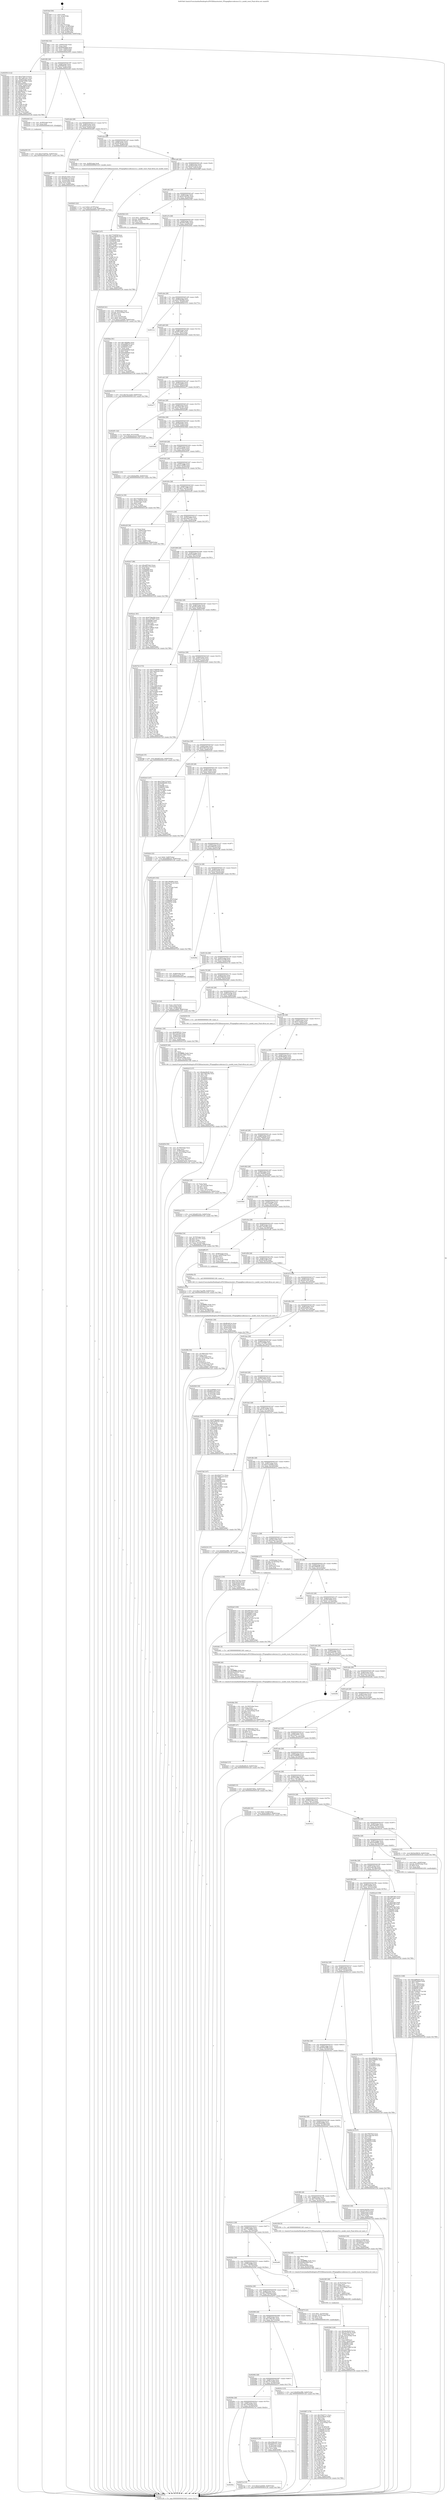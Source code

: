 digraph "0x4019a0" {
  label = "0x4019a0 (/mnt/c/Users/mathe/Desktop/tcc/POCII/binaries/extr_FFmpeglibavcodecmss12.c_model_reset_Final-ollvm.out::main(0))"
  labelloc = "t"
  node[shape=record]

  Entry [label="",width=0.3,height=0.3,shape=circle,fillcolor=black,style=filled]
  "0x4019d2" [label="{
     0x4019d2 [32]\l
     | [instrs]\l
     &nbsp;&nbsp;0x4019d2 \<+6\>: mov -0x84(%rbp),%eax\l
     &nbsp;&nbsp;0x4019d8 \<+2\>: mov %eax,%ecx\l
     &nbsp;&nbsp;0x4019da \<+6\>: sub $0x84062894,%ecx\l
     &nbsp;&nbsp;0x4019e0 \<+6\>: mov %eax,-0x88(%rbp)\l
     &nbsp;&nbsp;0x4019e6 \<+6\>: mov %ecx,-0x8c(%rbp)\l
     &nbsp;&nbsp;0x4019ec \<+6\>: je 0000000000402553 \<main+0xbb3\>\l
  }"]
  "0x402553" [label="{
     0x402553 [112]\l
     | [instrs]\l
     &nbsp;&nbsp;0x402553 \<+5\>: mov $0x375da71f,%eax\l
     &nbsp;&nbsp;0x402558 \<+5\>: mov $0x7a8b1eb1,%ecx\l
     &nbsp;&nbsp;0x40255d \<+3\>: mov -0x64(%rbp),%edx\l
     &nbsp;&nbsp;0x402560 \<+6\>: add $0x6dd7d3b5,%edx\l
     &nbsp;&nbsp;0x402566 \<+3\>: add $0x1,%edx\l
     &nbsp;&nbsp;0x402569 \<+6\>: sub $0x6dd7d3b5,%edx\l
     &nbsp;&nbsp;0x40256f \<+3\>: mov %edx,-0x64(%rbp)\l
     &nbsp;&nbsp;0x402572 \<+7\>: mov 0x406068,%edx\l
     &nbsp;&nbsp;0x402579 \<+7\>: mov 0x406054,%esi\l
     &nbsp;&nbsp;0x402580 \<+2\>: mov %edx,%edi\l
     &nbsp;&nbsp;0x402582 \<+6\>: sub $0x962ee717,%edi\l
     &nbsp;&nbsp;0x402588 \<+3\>: sub $0x1,%edi\l
     &nbsp;&nbsp;0x40258b \<+6\>: add $0x962ee717,%edi\l
     &nbsp;&nbsp;0x402591 \<+3\>: imul %edi,%edx\l
     &nbsp;&nbsp;0x402594 \<+3\>: and $0x1,%edx\l
     &nbsp;&nbsp;0x402597 \<+3\>: cmp $0x0,%edx\l
     &nbsp;&nbsp;0x40259a \<+4\>: sete %r8b\l
     &nbsp;&nbsp;0x40259e \<+3\>: cmp $0xa,%esi\l
     &nbsp;&nbsp;0x4025a1 \<+4\>: setl %r9b\l
     &nbsp;&nbsp;0x4025a5 \<+3\>: mov %r8b,%r10b\l
     &nbsp;&nbsp;0x4025a8 \<+3\>: and %r9b,%r10b\l
     &nbsp;&nbsp;0x4025ab \<+3\>: xor %r9b,%r8b\l
     &nbsp;&nbsp;0x4025ae \<+3\>: or %r8b,%r10b\l
     &nbsp;&nbsp;0x4025b1 \<+4\>: test $0x1,%r10b\l
     &nbsp;&nbsp;0x4025b5 \<+3\>: cmovne %ecx,%eax\l
     &nbsp;&nbsp;0x4025b8 \<+6\>: mov %eax,-0x84(%rbp)\l
     &nbsp;&nbsp;0x4025be \<+5\>: jmp 0000000000403128 \<main+0x1788\>\l
  }"]
  "0x4019f2" [label="{
     0x4019f2 [28]\l
     | [instrs]\l
     &nbsp;&nbsp;0x4019f2 \<+5\>: jmp 00000000004019f7 \<main+0x57\>\l
     &nbsp;&nbsp;0x4019f7 \<+6\>: mov -0x88(%rbp),%eax\l
     &nbsp;&nbsp;0x4019fd \<+5\>: sub $0x859f5321,%eax\l
     &nbsp;&nbsp;0x401a02 \<+6\>: mov %eax,-0x90(%rbp)\l
     &nbsp;&nbsp;0x401a08 \<+6\>: je 0000000000402e4d \<main+0x14ad\>\l
  }"]
  Exit [label="",width=0.3,height=0.3,shape=circle,fillcolor=black,style=filled,peripheries=2]
  "0x402e4d" [label="{
     0x402e4d [12]\l
     | [instrs]\l
     &nbsp;&nbsp;0x402e4d \<+4\>: mov -0x58(%rbp),%rax\l
     &nbsp;&nbsp;0x402e51 \<+3\>: mov %rax,%rdi\l
     &nbsp;&nbsp;0x402e54 \<+5\>: call 0000000000401030 \<free@plt\>\l
     | [calls]\l
     &nbsp;&nbsp;0x401030 \{1\} (unknown)\l
  }"]
  "0x401a0e" [label="{
     0x401a0e [28]\l
     | [instrs]\l
     &nbsp;&nbsp;0x401a0e \<+5\>: jmp 0000000000401a13 \<main+0x73\>\l
     &nbsp;&nbsp;0x401a13 \<+6\>: mov -0x88(%rbp),%eax\l
     &nbsp;&nbsp;0x401a19 \<+5\>: sub $0x8ea24ce4,%eax\l
     &nbsp;&nbsp;0x401a1e \<+6\>: mov %eax,-0x94(%rbp)\l
     &nbsp;&nbsp;0x401a24 \<+6\>: je 0000000000402d67 \<main+0x13c7\>\l
  }"]
  "0x402e59" [label="{
     0x402e59 [15]\l
     | [instrs]\l
     &nbsp;&nbsp;0x402e59 \<+10\>: movl $0x373e97be,-0x84(%rbp)\l
     &nbsp;&nbsp;0x402e63 \<+5\>: jmp 0000000000403128 \<main+0x1788\>\l
  }"]
  "0x402d67" [label="{
     0x402d67 [30]\l
     | [instrs]\l
     &nbsp;&nbsp;0x402d67 \<+5\>: mov $0xe0ccd241,%eax\l
     &nbsp;&nbsp;0x402d6c \<+5\>: mov $0x2fabc1c0,%ecx\l
     &nbsp;&nbsp;0x402d71 \<+3\>: mov -0x7c(%rbp),%edx\l
     &nbsp;&nbsp;0x402d74 \<+3\>: cmp -0x50(%rbp),%edx\l
     &nbsp;&nbsp;0x402d77 \<+3\>: cmovl %ecx,%eax\l
     &nbsp;&nbsp;0x402d7a \<+6\>: mov %eax,-0x84(%rbp)\l
     &nbsp;&nbsp;0x402d80 \<+5\>: jmp 0000000000403128 \<main+0x1788\>\l
  }"]
  "0x401a2a" [label="{
     0x401a2a [28]\l
     | [instrs]\l
     &nbsp;&nbsp;0x401a2a \<+5\>: jmp 0000000000401a2f \<main+0x8f\>\l
     &nbsp;&nbsp;0x401a2f \<+6\>: mov -0x88(%rbp),%eax\l
     &nbsp;&nbsp;0x401a35 \<+5\>: sub $0x8fcdd12e,%eax\l
     &nbsp;&nbsp;0x401a3a \<+6\>: mov %eax,-0x98(%rbp)\l
     &nbsp;&nbsp;0x401a40 \<+6\>: je 0000000000402afa \<main+0x115a\>\l
  }"]
  "0x402e1a" [label="{
     0x402e1a [15]\l
     | [instrs]\l
     &nbsp;&nbsp;0x402e1a \<+10\>: movl $0xc7aacf59,-0x84(%rbp)\l
     &nbsp;&nbsp;0x402e24 \<+5\>: jmp 0000000000403128 \<main+0x1788\>\l
  }"]
  "0x402afa" [label="{
     0x402afa [9]\l
     | [instrs]\l
     &nbsp;&nbsp;0x402afa \<+4\>: mov -0x58(%rbp),%rdi\l
     &nbsp;&nbsp;0x402afe \<+5\>: call 0000000000401410 \<model_reset\>\l
     | [calls]\l
     &nbsp;&nbsp;0x401410 \{1\} (/mnt/c/Users/mathe/Desktop/tcc/POCII/binaries/extr_FFmpeglibavcodecmss12.c_model_reset_Final-ollvm.out::model_reset)\l
  }"]
  "0x401a46" [label="{
     0x401a46 [28]\l
     | [instrs]\l
     &nbsp;&nbsp;0x401a46 \<+5\>: jmp 0000000000401a4b \<main+0xab\>\l
     &nbsp;&nbsp;0x401a4b \<+6\>: mov -0x88(%rbp),%eax\l
     &nbsp;&nbsp;0x401a51 \<+5\>: sub $0x90d7ed16,%eax\l
     &nbsp;&nbsp;0x401a56 \<+6\>: mov %eax,-0x9c(%rbp)\l
     &nbsp;&nbsp;0x401a5c \<+6\>: je 000000000040268f \<main+0xcef\>\l
  }"]
  "0x402da0" [label="{
     0x402da0 [15]\l
     | [instrs]\l
     &nbsp;&nbsp;0x402da0 \<+10\>: movl $0xf6ed9ce5,-0x84(%rbp)\l
     &nbsp;&nbsp;0x402daa \<+5\>: jmp 0000000000403128 \<main+0x1788\>\l
  }"]
  "0x40268f" [label="{
     0x40268f [147]\l
     | [instrs]\l
     &nbsp;&nbsp;0x40268f \<+5\>: mov $0x775d656f,%eax\l
     &nbsp;&nbsp;0x402694 \<+5\>: mov $0xd5ce6e02,%ecx\l
     &nbsp;&nbsp;0x402699 \<+2\>: mov $0x1,%dl\l
     &nbsp;&nbsp;0x40269b \<+7\>: mov 0x406068,%esi\l
     &nbsp;&nbsp;0x4026a2 \<+7\>: mov 0x406054,%edi\l
     &nbsp;&nbsp;0x4026a9 \<+3\>: mov %esi,%r8d\l
     &nbsp;&nbsp;0x4026ac \<+7\>: add $0x9b87f321,%r8d\l
     &nbsp;&nbsp;0x4026b3 \<+4\>: sub $0x1,%r8d\l
     &nbsp;&nbsp;0x4026b7 \<+7\>: sub $0x9b87f321,%r8d\l
     &nbsp;&nbsp;0x4026be \<+4\>: imul %r8d,%esi\l
     &nbsp;&nbsp;0x4026c2 \<+3\>: and $0x1,%esi\l
     &nbsp;&nbsp;0x4026c5 \<+3\>: cmp $0x0,%esi\l
     &nbsp;&nbsp;0x4026c8 \<+4\>: sete %r9b\l
     &nbsp;&nbsp;0x4026cc \<+3\>: cmp $0xa,%edi\l
     &nbsp;&nbsp;0x4026cf \<+4\>: setl %r10b\l
     &nbsp;&nbsp;0x4026d3 \<+3\>: mov %r9b,%r11b\l
     &nbsp;&nbsp;0x4026d6 \<+4\>: xor $0xff,%r11b\l
     &nbsp;&nbsp;0x4026da \<+3\>: mov %r10b,%bl\l
     &nbsp;&nbsp;0x4026dd \<+3\>: xor $0xff,%bl\l
     &nbsp;&nbsp;0x4026e0 \<+3\>: xor $0x0,%dl\l
     &nbsp;&nbsp;0x4026e3 \<+3\>: mov %r11b,%r14b\l
     &nbsp;&nbsp;0x4026e6 \<+4\>: and $0x0,%r14b\l
     &nbsp;&nbsp;0x4026ea \<+3\>: and %dl,%r9b\l
     &nbsp;&nbsp;0x4026ed \<+3\>: mov %bl,%r15b\l
     &nbsp;&nbsp;0x4026f0 \<+4\>: and $0x0,%r15b\l
     &nbsp;&nbsp;0x4026f4 \<+3\>: and %dl,%r10b\l
     &nbsp;&nbsp;0x4026f7 \<+3\>: or %r9b,%r14b\l
     &nbsp;&nbsp;0x4026fa \<+3\>: or %r10b,%r15b\l
     &nbsp;&nbsp;0x4026fd \<+3\>: xor %r15b,%r14b\l
     &nbsp;&nbsp;0x402700 \<+3\>: or %bl,%r11b\l
     &nbsp;&nbsp;0x402703 \<+4\>: xor $0xff,%r11b\l
     &nbsp;&nbsp;0x402707 \<+3\>: or $0x0,%dl\l
     &nbsp;&nbsp;0x40270a \<+3\>: and %dl,%r11b\l
     &nbsp;&nbsp;0x40270d \<+3\>: or %r11b,%r14b\l
     &nbsp;&nbsp;0x402710 \<+4\>: test $0x1,%r14b\l
     &nbsp;&nbsp;0x402714 \<+3\>: cmovne %ecx,%eax\l
     &nbsp;&nbsp;0x402717 \<+6\>: mov %eax,-0x84(%rbp)\l
     &nbsp;&nbsp;0x40271d \<+5\>: jmp 0000000000403128 \<main+0x1788\>\l
  }"]
  "0x401a62" [label="{
     0x401a62 [28]\l
     | [instrs]\l
     &nbsp;&nbsp;0x401a62 \<+5\>: jmp 0000000000401a67 \<main+0xc7\>\l
     &nbsp;&nbsp;0x401a67 \<+6\>: mov -0x88(%rbp),%eax\l
     &nbsp;&nbsp;0x401a6d \<+5\>: sub $0x915d255a,%eax\l
     &nbsp;&nbsp;0x401a72 \<+6\>: mov %eax,-0xa0(%rbp)\l
     &nbsp;&nbsp;0x401a78 \<+6\>: je 00000000004025d2 \<main+0xc32\>\l
  }"]
  "0x402ba8" [label="{
     0x402ba8 [100]\l
     | [instrs]\l
     &nbsp;&nbsp;0x402ba8 \<+5\>: mov $0xa6f534e3,%edx\l
     &nbsp;&nbsp;0x402bad \<+5\>: mov $0x3a9e5813,%esi\l
     &nbsp;&nbsp;0x402bb2 \<+8\>: mov 0x406068,%r8d\l
     &nbsp;&nbsp;0x402bba \<+8\>: mov 0x406054,%r9d\l
     &nbsp;&nbsp;0x402bc2 \<+3\>: mov %r8d,%r10d\l
     &nbsp;&nbsp;0x402bc5 \<+7\>: add $0x47aa743e,%r10d\l
     &nbsp;&nbsp;0x402bcc \<+4\>: sub $0x1,%r10d\l
     &nbsp;&nbsp;0x402bd0 \<+7\>: sub $0x47aa743e,%r10d\l
     &nbsp;&nbsp;0x402bd7 \<+4\>: imul %r10d,%r8d\l
     &nbsp;&nbsp;0x402bdb \<+4\>: and $0x1,%r8d\l
     &nbsp;&nbsp;0x402bdf \<+4\>: cmp $0x0,%r8d\l
     &nbsp;&nbsp;0x402be3 \<+4\>: sete %r11b\l
     &nbsp;&nbsp;0x402be7 \<+4\>: cmp $0xa,%r9d\l
     &nbsp;&nbsp;0x402beb \<+3\>: setl %bl\l
     &nbsp;&nbsp;0x402bee \<+3\>: mov %r11b,%r14b\l
     &nbsp;&nbsp;0x402bf1 \<+3\>: and %bl,%r14b\l
     &nbsp;&nbsp;0x402bf4 \<+3\>: xor %bl,%r11b\l
     &nbsp;&nbsp;0x402bf7 \<+3\>: or %r11b,%r14b\l
     &nbsp;&nbsp;0x402bfa \<+4\>: test $0x1,%r14b\l
     &nbsp;&nbsp;0x402bfe \<+3\>: cmovne %esi,%edx\l
     &nbsp;&nbsp;0x402c01 \<+6\>: mov %edx,-0x84(%rbp)\l
     &nbsp;&nbsp;0x402c07 \<+5\>: jmp 0000000000403128 \<main+0x1788\>\l
  }"]
  "0x4025d2" [label="{
     0x4025d2 [23]\l
     | [instrs]\l
     &nbsp;&nbsp;0x4025d2 \<+7\>: movl $0x1,-0x68(%rbp)\l
     &nbsp;&nbsp;0x4025d9 \<+4\>: movslq -0x68(%rbp),%rax\l
     &nbsp;&nbsp;0x4025dd \<+4\>: shl $0x2,%rax\l
     &nbsp;&nbsp;0x4025e1 \<+3\>: mov %rax,%rdi\l
     &nbsp;&nbsp;0x4025e4 \<+5\>: call 0000000000401050 \<malloc@plt\>\l
     | [calls]\l
     &nbsp;&nbsp;0x401050 \{1\} (unknown)\l
  }"]
  "0x401a7e" [label="{
     0x401a7e [28]\l
     | [instrs]\l
     &nbsp;&nbsp;0x401a7e \<+5\>: jmp 0000000000401a83 \<main+0xe3\>\l
     &nbsp;&nbsp;0x401a83 \<+6\>: mov -0x88(%rbp),%eax\l
     &nbsp;&nbsp;0x401a89 \<+5\>: sub $0x9407484a,%eax\l
     &nbsp;&nbsp;0x401a8e \<+6\>: mov %eax,-0xa4(%rbp)\l
     &nbsp;&nbsp;0x401a94 \<+6\>: je 00000000004029ee \<main+0x104e\>\l
  }"]
  "0x402b03" [label="{
     0x402b03 [22]\l
     | [instrs]\l
     &nbsp;&nbsp;0x402b03 \<+7\>: movl $0x0,-0x78(%rbp)\l
     &nbsp;&nbsp;0x402b0a \<+10\>: movl $0x7bc1eae6,-0x84(%rbp)\l
     &nbsp;&nbsp;0x402b14 \<+5\>: jmp 0000000000403128 \<main+0x1788\>\l
  }"]
  "0x4029ee" [label="{
     0x4029ee [91]\l
     | [instrs]\l
     &nbsp;&nbsp;0x4029ee \<+5\>: mov $0x1d92892,%eax\l
     &nbsp;&nbsp;0x4029f3 \<+5\>: mov $0xeaf865c9,%ecx\l
     &nbsp;&nbsp;0x4029f8 \<+7\>: mov 0x406068,%edx\l
     &nbsp;&nbsp;0x4029ff \<+7\>: mov 0x406054,%esi\l
     &nbsp;&nbsp;0x402a06 \<+2\>: mov %edx,%edi\l
     &nbsp;&nbsp;0x402a08 \<+6\>: sub $0xb4fdd40d,%edi\l
     &nbsp;&nbsp;0x402a0e \<+3\>: sub $0x1,%edi\l
     &nbsp;&nbsp;0x402a11 \<+6\>: add $0xb4fdd40d,%edi\l
     &nbsp;&nbsp;0x402a17 \<+3\>: imul %edi,%edx\l
     &nbsp;&nbsp;0x402a1a \<+3\>: and $0x1,%edx\l
     &nbsp;&nbsp;0x402a1d \<+3\>: cmp $0x0,%edx\l
     &nbsp;&nbsp;0x402a20 \<+4\>: sete %r8b\l
     &nbsp;&nbsp;0x402a24 \<+3\>: cmp $0xa,%esi\l
     &nbsp;&nbsp;0x402a27 \<+4\>: setl %r9b\l
     &nbsp;&nbsp;0x402a2b \<+3\>: mov %r8b,%r10b\l
     &nbsp;&nbsp;0x402a2e \<+3\>: and %r9b,%r10b\l
     &nbsp;&nbsp;0x402a31 \<+3\>: xor %r9b,%r8b\l
     &nbsp;&nbsp;0x402a34 \<+3\>: or %r8b,%r10b\l
     &nbsp;&nbsp;0x402a37 \<+4\>: test $0x1,%r10b\l
     &nbsp;&nbsp;0x402a3b \<+3\>: cmovne %ecx,%eax\l
     &nbsp;&nbsp;0x402a3e \<+6\>: mov %eax,-0x84(%rbp)\l
     &nbsp;&nbsp;0x402a44 \<+5\>: jmp 0000000000403128 \<main+0x1788\>\l
  }"]
  "0x401a9a" [label="{
     0x401a9a [28]\l
     | [instrs]\l
     &nbsp;&nbsp;0x401a9a \<+5\>: jmp 0000000000401a9f \<main+0xff\>\l
     &nbsp;&nbsp;0x401a9f \<+6\>: mov -0x88(%rbp),%eax\l
     &nbsp;&nbsp;0x401aa5 \<+5\>: sub $0x9758e009,%eax\l
     &nbsp;&nbsp;0x401aaa \<+6\>: mov %eax,-0xa8(%rbp)\l
     &nbsp;&nbsp;0x401ab0 \<+6\>: je 000000000040311e \<main+0x177e\>\l
  }"]
  "0x40298b" [label="{
     0x40298b [50]\l
     | [instrs]\l
     &nbsp;&nbsp;0x40298b \<+6\>: mov -0x198(%rbp),%ecx\l
     &nbsp;&nbsp;0x402991 \<+3\>: imul %eax,%ecx\l
     &nbsp;&nbsp;0x402994 \<+4\>: mov -0x58(%rbp),%rsi\l
     &nbsp;&nbsp;0x402998 \<+4\>: movslq -0x5c(%rbp),%rdi\l
     &nbsp;&nbsp;0x40299c \<+4\>: shl $0x5,%rdi\l
     &nbsp;&nbsp;0x4029a0 \<+3\>: add %rdi,%rsi\l
     &nbsp;&nbsp;0x4029a3 \<+4\>: mov 0x18(%rsi),%rsi\l
     &nbsp;&nbsp;0x4029a7 \<+4\>: movslq -0x74(%rbp),%rdi\l
     &nbsp;&nbsp;0x4029ab \<+3\>: mov %ecx,(%rsi,%rdi,4)\l
     &nbsp;&nbsp;0x4029ae \<+10\>: movl $0x1e50db7,-0x84(%rbp)\l
     &nbsp;&nbsp;0x4029b8 \<+5\>: jmp 0000000000403128 \<main+0x1788\>\l
  }"]
  "0x40311e" [label="{
     0x40311e\l
  }", style=dashed]
  "0x401ab6" [label="{
     0x401ab6 [28]\l
     | [instrs]\l
     &nbsp;&nbsp;0x401ab6 \<+5\>: jmp 0000000000401abb \<main+0x11b\>\l
     &nbsp;&nbsp;0x401abb \<+6\>: mov -0x88(%rbp),%eax\l
     &nbsp;&nbsp;0x401ac1 \<+5\>: sub $0x9f7a0bfc,%eax\l
     &nbsp;&nbsp;0x401ac6 \<+6\>: mov %eax,-0xac(%rbp)\l
     &nbsp;&nbsp;0x401acc \<+6\>: je 0000000000402d42 \<main+0x13a2\>\l
  }"]
  "0x402963" [label="{
     0x402963 [40]\l
     | [instrs]\l
     &nbsp;&nbsp;0x402963 \<+5\>: mov $0x2,%ecx\l
     &nbsp;&nbsp;0x402968 \<+1\>: cltd\l
     &nbsp;&nbsp;0x402969 \<+2\>: idiv %ecx\l
     &nbsp;&nbsp;0x40296b \<+6\>: imul $0xfffffffe,%edx,%ecx\l
     &nbsp;&nbsp;0x402971 \<+6\>: sub $0x4dea1eee,%ecx\l
     &nbsp;&nbsp;0x402977 \<+3\>: add $0x1,%ecx\l
     &nbsp;&nbsp;0x40297a \<+6\>: add $0x4dea1eee,%ecx\l
     &nbsp;&nbsp;0x402980 \<+6\>: mov %ecx,-0x198(%rbp)\l
     &nbsp;&nbsp;0x402986 \<+5\>: call 0000000000401160 \<next_i\>\l
     | [calls]\l
     &nbsp;&nbsp;0x401160 \{1\} (/mnt/c/Users/mathe/Desktop/tcc/POCII/binaries/extr_FFmpeglibavcodecmss12.c_model_reset_Final-ollvm.out::next_i)\l
  }"]
  "0x402d42" [label="{
     0x402d42 [15]\l
     | [instrs]\l
     &nbsp;&nbsp;0x402d42 \<+10\>: movl $0x7bc1eae6,-0x84(%rbp)\l
     &nbsp;&nbsp;0x402d4c \<+5\>: jmp 0000000000403128 \<main+0x1788\>\l
  }"]
  "0x401ad2" [label="{
     0x401ad2 [28]\l
     | [instrs]\l
     &nbsp;&nbsp;0x401ad2 \<+5\>: jmp 0000000000401ad7 \<main+0x137\>\l
     &nbsp;&nbsp;0x401ad7 \<+6\>: mov -0x88(%rbp),%eax\l
     &nbsp;&nbsp;0x401add \<+5\>: sub $0xa40dd61f,%eax\l
     &nbsp;&nbsp;0x401ae2 \<+6\>: mov %eax,-0xb0(%rbp)\l
     &nbsp;&nbsp;0x401ae8 \<+6\>: je 0000000000402e77 \<main+0x14d7\>\l
  }"]
  "0x402887" [label="{
     0x402887 [170]\l
     | [instrs]\l
     &nbsp;&nbsp;0x402887 \<+5\>: mov $0x304d7711,%ecx\l
     &nbsp;&nbsp;0x40288c \<+5\>: mov $0xaac0fd3e,%edx\l
     &nbsp;&nbsp;0x402891 \<+3\>: mov $0x1,%sil\l
     &nbsp;&nbsp;0x402894 \<+3\>: xor %r8d,%r8d\l
     &nbsp;&nbsp;0x402897 \<+4\>: mov -0x58(%rbp),%rdi\l
     &nbsp;&nbsp;0x40289b \<+4\>: movslq -0x5c(%rbp),%r9\l
     &nbsp;&nbsp;0x40289f \<+4\>: shl $0x5,%r9\l
     &nbsp;&nbsp;0x4028a3 \<+3\>: add %r9,%rdi\l
     &nbsp;&nbsp;0x4028a6 \<+4\>: mov %rax,0x18(%rdi)\l
     &nbsp;&nbsp;0x4028aa \<+7\>: movl $0x0,-0x74(%rbp)\l
     &nbsp;&nbsp;0x4028b1 \<+8\>: mov 0x406068,%r10d\l
     &nbsp;&nbsp;0x4028b9 \<+8\>: mov 0x406054,%r11d\l
     &nbsp;&nbsp;0x4028c1 \<+4\>: sub $0x1,%r8d\l
     &nbsp;&nbsp;0x4028c5 \<+3\>: mov %r10d,%ebx\l
     &nbsp;&nbsp;0x4028c8 \<+3\>: add %r8d,%ebx\l
     &nbsp;&nbsp;0x4028cb \<+4\>: imul %ebx,%r10d\l
     &nbsp;&nbsp;0x4028cf \<+4\>: and $0x1,%r10d\l
     &nbsp;&nbsp;0x4028d3 \<+4\>: cmp $0x0,%r10d\l
     &nbsp;&nbsp;0x4028d7 \<+4\>: sete %r14b\l
     &nbsp;&nbsp;0x4028db \<+4\>: cmp $0xa,%r11d\l
     &nbsp;&nbsp;0x4028df \<+4\>: setl %r15b\l
     &nbsp;&nbsp;0x4028e3 \<+3\>: mov %r14b,%r12b\l
     &nbsp;&nbsp;0x4028e6 \<+4\>: xor $0xff,%r12b\l
     &nbsp;&nbsp;0x4028ea \<+3\>: mov %r15b,%r13b\l
     &nbsp;&nbsp;0x4028ed \<+4\>: xor $0xff,%r13b\l
     &nbsp;&nbsp;0x4028f1 \<+4\>: xor $0x1,%sil\l
     &nbsp;&nbsp;0x4028f5 \<+3\>: mov %r12b,%al\l
     &nbsp;&nbsp;0x4028f8 \<+2\>: and $0xff,%al\l
     &nbsp;&nbsp;0x4028fa \<+3\>: and %sil,%r14b\l
     &nbsp;&nbsp;0x4028fd \<+3\>: mov %r13b,%dil\l
     &nbsp;&nbsp;0x402900 \<+4\>: and $0xff,%dil\l
     &nbsp;&nbsp;0x402904 \<+3\>: and %sil,%r15b\l
     &nbsp;&nbsp;0x402907 \<+3\>: or %r14b,%al\l
     &nbsp;&nbsp;0x40290a \<+3\>: or %r15b,%dil\l
     &nbsp;&nbsp;0x40290d \<+3\>: xor %dil,%al\l
     &nbsp;&nbsp;0x402910 \<+3\>: or %r13b,%r12b\l
     &nbsp;&nbsp;0x402913 \<+4\>: xor $0xff,%r12b\l
     &nbsp;&nbsp;0x402917 \<+4\>: or $0x1,%sil\l
     &nbsp;&nbsp;0x40291b \<+3\>: and %sil,%r12b\l
     &nbsp;&nbsp;0x40291e \<+3\>: or %r12b,%al\l
     &nbsp;&nbsp;0x402921 \<+2\>: test $0x1,%al\l
     &nbsp;&nbsp;0x402923 \<+3\>: cmovne %edx,%ecx\l
     &nbsp;&nbsp;0x402926 \<+6\>: mov %ecx,-0x84(%rbp)\l
     &nbsp;&nbsp;0x40292c \<+5\>: jmp 0000000000403128 \<main+0x1788\>\l
  }"]
  "0x402e77" [label="{
     0x402e77\l
  }", style=dashed]
  "0x401aee" [label="{
     0x401aee [28]\l
     | [instrs]\l
     &nbsp;&nbsp;0x401aee \<+5\>: jmp 0000000000401af3 \<main+0x153\>\l
     &nbsp;&nbsp;0x401af3 \<+6\>: mov -0x88(%rbp),%eax\l
     &nbsp;&nbsp;0x401af9 \<+5\>: sub $0xa546c3d7,%eax\l
     &nbsp;&nbsp;0x401afe \<+6\>: mov %eax,-0xb4(%rbp)\l
     &nbsp;&nbsp;0x401b04 \<+6\>: je 0000000000402d51 \<main+0x13b1\>\l
  }"]
  "0x4020ba" [label="{
     0x4020ba\l
  }", style=dashed]
  "0x402d51" [label="{
     0x402d51 [22]\l
     | [instrs]\l
     &nbsp;&nbsp;0x402d51 \<+7\>: movl $0x0,-0x7c(%rbp)\l
     &nbsp;&nbsp;0x402d58 \<+10\>: movl $0x8ea24ce4,-0x84(%rbp)\l
     &nbsp;&nbsp;0x402d62 \<+5\>: jmp 0000000000403128 \<main+0x1788\>\l
  }"]
  "0x401b0a" [label="{
     0x401b0a [28]\l
     | [instrs]\l
     &nbsp;&nbsp;0x401b0a \<+5\>: jmp 0000000000401b0f \<main+0x16f\>\l
     &nbsp;&nbsp;0x401b0f \<+6\>: mov -0x88(%rbp),%eax\l
     &nbsp;&nbsp;0x401b15 \<+5\>: sub $0xa6f534e3,%eax\l
     &nbsp;&nbsp;0x401b1a \<+6\>: mov %eax,-0xb8(%rbp)\l
     &nbsp;&nbsp;0x401b20 \<+6\>: je 00000000004030d2 \<main+0x1732\>\l
  }"]
  "0x4027ce" [label="{
     0x4027ce [15]\l
     | [instrs]\l
     &nbsp;&nbsp;0x4027ce \<+10\>: movl $0x21ea0dd4,-0x84(%rbp)\l
     &nbsp;&nbsp;0x4027d8 \<+5\>: jmp 0000000000403128 \<main+0x1788\>\l
  }"]
  "0x4030d2" [label="{
     0x4030d2\l
  }", style=dashed]
  "0x401b26" [label="{
     0x401b26 [28]\l
     | [instrs]\l
     &nbsp;&nbsp;0x401b26 \<+5\>: jmp 0000000000401b2b \<main+0x18b\>\l
     &nbsp;&nbsp;0x401b2b \<+6\>: mov -0x88(%rbp),%eax\l
     &nbsp;&nbsp;0x401b31 \<+5\>: sub $0xaac0fd3e,%eax\l
     &nbsp;&nbsp;0x401b36 \<+6\>: mov %eax,-0xbc(%rbp)\l
     &nbsp;&nbsp;0x401b3c \<+6\>: je 0000000000402931 \<main+0xf91\>\l
  }"]
  "0x40209e" [label="{
     0x40209e [28]\l
     | [instrs]\l
     &nbsp;&nbsp;0x40209e \<+5\>: jmp 00000000004020a3 \<main+0x703\>\l
     &nbsp;&nbsp;0x4020a3 \<+6\>: mov -0x88(%rbp),%eax\l
     &nbsp;&nbsp;0x4020a9 \<+5\>: sub $0x7da042e6,%eax\l
     &nbsp;&nbsp;0x4020ae \<+6\>: mov %eax,-0x184(%rbp)\l
     &nbsp;&nbsp;0x4020b4 \<+6\>: je 00000000004027ce \<main+0xe2e\>\l
  }"]
  "0x402931" [label="{
     0x402931 [15]\l
     | [instrs]\l
     &nbsp;&nbsp;0x402931 \<+10\>: movl $0xfea65fe,-0x84(%rbp)\l
     &nbsp;&nbsp;0x40293b \<+5\>: jmp 0000000000403128 \<main+0x1788\>\l
  }"]
  "0x401b42" [label="{
     0x401b42 [28]\l
     | [instrs]\l
     &nbsp;&nbsp;0x401b42 \<+5\>: jmp 0000000000401b47 \<main+0x1a7\>\l
     &nbsp;&nbsp;0x401b47 \<+6\>: mov -0x88(%rbp),%eax\l
     &nbsp;&nbsp;0x401b4d \<+5\>: sub $0xae1e9f99,%eax\l
     &nbsp;&nbsp;0x401b52 \<+6\>: mov %eax,-0xc0(%rbp)\l
     &nbsp;&nbsp;0x401b58 \<+6\>: je 000000000040213e \<main+0x79e\>\l
  }"]
  "0x402b19" [label="{
     0x402b19 [30]\l
     | [instrs]\l
     &nbsp;&nbsp;0x402b19 \<+5\>: mov $0xa546c3d7,%eax\l
     &nbsp;&nbsp;0x402b1e \<+5\>: mov $0xc84d7537,%ecx\l
     &nbsp;&nbsp;0x402b23 \<+3\>: mov -0x78(%rbp),%edx\l
     &nbsp;&nbsp;0x402b26 \<+3\>: cmp -0x50(%rbp),%edx\l
     &nbsp;&nbsp;0x402b29 \<+3\>: cmovl %ecx,%eax\l
     &nbsp;&nbsp;0x402b2c \<+6\>: mov %eax,-0x84(%rbp)\l
     &nbsp;&nbsp;0x402b32 \<+5\>: jmp 0000000000403128 \<main+0x1788\>\l
  }"]
  "0x40213e" [label="{
     0x40213e [30]\l
     | [instrs]\l
     &nbsp;&nbsp;0x40213e \<+5\>: mov $0x770e9bb5,%eax\l
     &nbsp;&nbsp;0x402143 \<+5\>: mov $0x51106439,%ecx\l
     &nbsp;&nbsp;0x402148 \<+3\>: mov -0x30(%rbp),%edx\l
     &nbsp;&nbsp;0x40214b \<+3\>: cmp $0x0,%edx\l
     &nbsp;&nbsp;0x40214e \<+3\>: cmove %ecx,%eax\l
     &nbsp;&nbsp;0x402151 \<+6\>: mov %eax,-0x84(%rbp)\l
     &nbsp;&nbsp;0x402157 \<+5\>: jmp 0000000000403128 \<main+0x1788\>\l
  }"]
  "0x401b5e" [label="{
     0x401b5e [28]\l
     | [instrs]\l
     &nbsp;&nbsp;0x401b5e \<+5\>: jmp 0000000000401b63 \<main+0x1c3\>\l
     &nbsp;&nbsp;0x401b63 \<+6\>: mov -0x88(%rbp),%eax\l
     &nbsp;&nbsp;0x401b69 \<+5\>: sub $0xc7aacf59,%eax\l
     &nbsp;&nbsp;0x401b6e \<+6\>: mov %eax,-0xc4(%rbp)\l
     &nbsp;&nbsp;0x401b74 \<+6\>: je 0000000000402e29 \<main+0x1489\>\l
  }"]
  "0x40265d" [label="{
     0x40265d [50]\l
     | [instrs]\l
     &nbsp;&nbsp;0x40265d \<+6\>: mov -0x194(%rbp),%ecx\l
     &nbsp;&nbsp;0x402663 \<+3\>: imul %eax,%ecx\l
     &nbsp;&nbsp;0x402666 \<+4\>: mov -0x58(%rbp),%rsi\l
     &nbsp;&nbsp;0x40266a \<+4\>: movslq -0x5c(%rbp),%rdi\l
     &nbsp;&nbsp;0x40266e \<+4\>: shl $0x5,%rdi\l
     &nbsp;&nbsp;0x402672 \<+3\>: add %rdi,%rsi\l
     &nbsp;&nbsp;0x402675 \<+4\>: mov 0x10(%rsi),%rsi\l
     &nbsp;&nbsp;0x402679 \<+4\>: movslq -0x6c(%rbp),%rdi\l
     &nbsp;&nbsp;0x40267d \<+3\>: mov %ecx,(%rsi,%rdi,4)\l
     &nbsp;&nbsp;0x402680 \<+10\>: movl $0x90d7ed16,-0x84(%rbp)\l
     &nbsp;&nbsp;0x40268a \<+5\>: jmp 0000000000403128 \<main+0x1788\>\l
  }"]
  "0x402e29" [label="{
     0x402e29 [36]\l
     | [instrs]\l
     &nbsp;&nbsp;0x402e29 \<+2\>: xor %eax,%eax\l
     &nbsp;&nbsp;0x402e2b \<+3\>: mov -0x80(%rbp),%ecx\l
     &nbsp;&nbsp;0x402e2e \<+2\>: mov %eax,%edx\l
     &nbsp;&nbsp;0x402e30 \<+2\>: sub %ecx,%edx\l
     &nbsp;&nbsp;0x402e32 \<+2\>: mov %eax,%ecx\l
     &nbsp;&nbsp;0x402e34 \<+3\>: sub $0x1,%ecx\l
     &nbsp;&nbsp;0x402e37 \<+2\>: add %ecx,%edx\l
     &nbsp;&nbsp;0x402e39 \<+2\>: sub %edx,%eax\l
     &nbsp;&nbsp;0x402e3b \<+3\>: mov %eax,-0x80(%rbp)\l
     &nbsp;&nbsp;0x402e3e \<+10\>: movl $0xefd8beed,-0x84(%rbp)\l
     &nbsp;&nbsp;0x402e48 \<+5\>: jmp 0000000000403128 \<main+0x1788\>\l
  }"]
  "0x401b7a" [label="{
     0x401b7a [28]\l
     | [instrs]\l
     &nbsp;&nbsp;0x401b7a \<+5\>: jmp 0000000000401b7f \<main+0x1df\>\l
     &nbsp;&nbsp;0x401b7f \<+6\>: mov -0x88(%rbp),%eax\l
     &nbsp;&nbsp;0x401b85 \<+5\>: sub $0xc84d7537,%eax\l
     &nbsp;&nbsp;0x401b8a \<+6\>: mov %eax,-0xc8(%rbp)\l
     &nbsp;&nbsp;0x401b90 \<+6\>: je 0000000000402b37 \<main+0x1197\>\l
  }"]
  "0x402635" [label="{
     0x402635 [40]\l
     | [instrs]\l
     &nbsp;&nbsp;0x402635 \<+5\>: mov $0x2,%ecx\l
     &nbsp;&nbsp;0x40263a \<+1\>: cltd\l
     &nbsp;&nbsp;0x40263b \<+2\>: idiv %ecx\l
     &nbsp;&nbsp;0x40263d \<+6\>: imul $0xfffffffe,%edx,%ecx\l
     &nbsp;&nbsp;0x402643 \<+6\>: add $0xa61c48dc,%ecx\l
     &nbsp;&nbsp;0x402649 \<+3\>: add $0x1,%ecx\l
     &nbsp;&nbsp;0x40264c \<+6\>: sub $0xa61c48dc,%ecx\l
     &nbsp;&nbsp;0x402652 \<+6\>: mov %ecx,-0x194(%rbp)\l
     &nbsp;&nbsp;0x402658 \<+5\>: call 0000000000401160 \<next_i\>\l
     | [calls]\l
     &nbsp;&nbsp;0x401160 \{1\} (/mnt/c/Users/mathe/Desktop/tcc/POCII/binaries/extr_FFmpeglibavcodecmss12.c_model_reset_Final-ollvm.out::next_i)\l
  }"]
  "0x402b37" [label="{
     0x402b37 [86]\l
     | [instrs]\l
     &nbsp;&nbsp;0x402b37 \<+5\>: mov $0xa6f534e3,%eax\l
     &nbsp;&nbsp;0x402b3c \<+5\>: mov $0x24ba1315,%ecx\l
     &nbsp;&nbsp;0x402b41 \<+2\>: xor %edx,%edx\l
     &nbsp;&nbsp;0x402b43 \<+7\>: mov 0x406068,%esi\l
     &nbsp;&nbsp;0x402b4a \<+7\>: mov 0x406054,%edi\l
     &nbsp;&nbsp;0x402b51 \<+3\>: sub $0x1,%edx\l
     &nbsp;&nbsp;0x402b54 \<+3\>: mov %esi,%r8d\l
     &nbsp;&nbsp;0x402b57 \<+3\>: add %edx,%r8d\l
     &nbsp;&nbsp;0x402b5a \<+4\>: imul %r8d,%esi\l
     &nbsp;&nbsp;0x402b5e \<+3\>: and $0x1,%esi\l
     &nbsp;&nbsp;0x402b61 \<+3\>: cmp $0x0,%esi\l
     &nbsp;&nbsp;0x402b64 \<+4\>: sete %r9b\l
     &nbsp;&nbsp;0x402b68 \<+3\>: cmp $0xa,%edi\l
     &nbsp;&nbsp;0x402b6b \<+4\>: setl %r10b\l
     &nbsp;&nbsp;0x402b6f \<+3\>: mov %r9b,%r11b\l
     &nbsp;&nbsp;0x402b72 \<+3\>: and %r10b,%r11b\l
     &nbsp;&nbsp;0x402b75 \<+3\>: xor %r10b,%r9b\l
     &nbsp;&nbsp;0x402b78 \<+3\>: or %r9b,%r11b\l
     &nbsp;&nbsp;0x402b7b \<+4\>: test $0x1,%r11b\l
     &nbsp;&nbsp;0x402b7f \<+3\>: cmovne %ecx,%eax\l
     &nbsp;&nbsp;0x402b82 \<+6\>: mov %eax,-0x84(%rbp)\l
     &nbsp;&nbsp;0x402b88 \<+5\>: jmp 0000000000403128 \<main+0x1788\>\l
  }"]
  "0x401b96" [label="{
     0x401b96 [28]\l
     | [instrs]\l
     &nbsp;&nbsp;0x401b96 \<+5\>: jmp 0000000000401b9b \<main+0x1fb\>\l
     &nbsp;&nbsp;0x401b9b \<+6\>: mov -0x88(%rbp),%eax\l
     &nbsp;&nbsp;0x401ba1 \<+5\>: sub $0xd1d48fc5,%eax\l
     &nbsp;&nbsp;0x401ba6 \<+6\>: mov %eax,-0xcc(%rbp)\l
     &nbsp;&nbsp;0x401bac \<+6\>: je 0000000000402ea1 \<main+0x1501\>\l
  }"]
  "0x4025e9" [label="{
     0x4025e9 [41]\l
     | [instrs]\l
     &nbsp;&nbsp;0x4025e9 \<+4\>: mov -0x58(%rbp),%rdi\l
     &nbsp;&nbsp;0x4025ed \<+4\>: movslq -0x5c(%rbp),%rcx\l
     &nbsp;&nbsp;0x4025f1 \<+4\>: shl $0x5,%rcx\l
     &nbsp;&nbsp;0x4025f5 \<+3\>: add %rcx,%rdi\l
     &nbsp;&nbsp;0x4025f8 \<+4\>: mov %rax,0x10(%rdi)\l
     &nbsp;&nbsp;0x4025fc \<+7\>: movl $0x0,-0x6c(%rbp)\l
     &nbsp;&nbsp;0x402603 \<+10\>: movl $0x21ea0dd4,-0x84(%rbp)\l
     &nbsp;&nbsp;0x40260d \<+5\>: jmp 0000000000403128 \<main+0x1788\>\l
  }"]
  "0x402ea1" [label="{
     0x402ea1 [91]\l
     | [instrs]\l
     &nbsp;&nbsp;0x402ea1 \<+5\>: mov $0x9758e009,%eax\l
     &nbsp;&nbsp;0x402ea6 \<+5\>: mov $0x11675997,%ecx\l
     &nbsp;&nbsp;0x402eab \<+7\>: mov 0x406068,%edx\l
     &nbsp;&nbsp;0x402eb2 \<+7\>: mov 0x406054,%esi\l
     &nbsp;&nbsp;0x402eb9 \<+2\>: mov %edx,%edi\l
     &nbsp;&nbsp;0x402ebb \<+6\>: sub $0x57cf90be,%edi\l
     &nbsp;&nbsp;0x402ec1 \<+3\>: sub $0x1,%edi\l
     &nbsp;&nbsp;0x402ec4 \<+6\>: add $0x57cf90be,%edi\l
     &nbsp;&nbsp;0x402eca \<+3\>: imul %edi,%edx\l
     &nbsp;&nbsp;0x402ecd \<+3\>: and $0x1,%edx\l
     &nbsp;&nbsp;0x402ed0 \<+3\>: cmp $0x0,%edx\l
     &nbsp;&nbsp;0x402ed3 \<+4\>: sete %r8b\l
     &nbsp;&nbsp;0x402ed7 \<+3\>: cmp $0xa,%esi\l
     &nbsp;&nbsp;0x402eda \<+4\>: setl %r9b\l
     &nbsp;&nbsp;0x402ede \<+3\>: mov %r8b,%r10b\l
     &nbsp;&nbsp;0x402ee1 \<+3\>: and %r9b,%r10b\l
     &nbsp;&nbsp;0x402ee4 \<+3\>: xor %r9b,%r8b\l
     &nbsp;&nbsp;0x402ee7 \<+3\>: or %r8b,%r10b\l
     &nbsp;&nbsp;0x402eea \<+4\>: test $0x1,%r10b\l
     &nbsp;&nbsp;0x402eee \<+3\>: cmovne %ecx,%eax\l
     &nbsp;&nbsp;0x402ef1 \<+6\>: mov %eax,-0x84(%rbp)\l
     &nbsp;&nbsp;0x402ef7 \<+5\>: jmp 0000000000403128 \<main+0x1788\>\l
  }"]
  "0x401bb2" [label="{
     0x401bb2 [28]\l
     | [instrs]\l
     &nbsp;&nbsp;0x401bb2 \<+5\>: jmp 0000000000401bb7 \<main+0x217\>\l
     &nbsp;&nbsp;0x401bb7 \<+6\>: mov -0x88(%rbp),%eax\l
     &nbsp;&nbsp;0x401bbd \<+5\>: sub $0xd5ce6e02,%eax\l
     &nbsp;&nbsp;0x401bc2 \<+6\>: mov %eax,-0xd0(%rbp)\l
     &nbsp;&nbsp;0x401bc8 \<+6\>: je 0000000000402722 \<main+0xd82\>\l
  }"]
  "0x402082" [label="{
     0x402082 [28]\l
     | [instrs]\l
     &nbsp;&nbsp;0x402082 \<+5\>: jmp 0000000000402087 \<main+0x6e7\>\l
     &nbsp;&nbsp;0x402087 \<+6\>: mov -0x88(%rbp),%eax\l
     &nbsp;&nbsp;0x40208d \<+5\>: sub $0x7bc1eae6,%eax\l
     &nbsp;&nbsp;0x402092 \<+6\>: mov %eax,-0x180(%rbp)\l
     &nbsp;&nbsp;0x402098 \<+6\>: je 0000000000402b19 \<main+0x1179\>\l
  }"]
  "0x402722" [label="{
     0x402722 [172]\l
     | [instrs]\l
     &nbsp;&nbsp;0x402722 \<+5\>: mov $0x775d656f,%eax\l
     &nbsp;&nbsp;0x402727 \<+5\>: mov $0x7da042e6,%ecx\l
     &nbsp;&nbsp;0x40272c \<+2\>: mov $0x1,%dl\l
     &nbsp;&nbsp;0x40272e \<+2\>: xor %esi,%esi\l
     &nbsp;&nbsp;0x402730 \<+3\>: mov -0x6c(%rbp),%edi\l
     &nbsp;&nbsp;0x402733 \<+3\>: mov %esi,%r8d\l
     &nbsp;&nbsp;0x402736 \<+3\>: sub %edi,%r8d\l
     &nbsp;&nbsp;0x402739 \<+2\>: mov %esi,%edi\l
     &nbsp;&nbsp;0x40273b \<+3\>: sub $0x1,%edi\l
     &nbsp;&nbsp;0x40273e \<+3\>: add %edi,%r8d\l
     &nbsp;&nbsp;0x402741 \<+3\>: sub %r8d,%esi\l
     &nbsp;&nbsp;0x402744 \<+3\>: mov %esi,-0x6c(%rbp)\l
     &nbsp;&nbsp;0x402747 \<+7\>: mov 0x406068,%esi\l
     &nbsp;&nbsp;0x40274e \<+7\>: mov 0x406054,%edi\l
     &nbsp;&nbsp;0x402755 \<+3\>: mov %esi,%r8d\l
     &nbsp;&nbsp;0x402758 \<+7\>: sub $0x703e8de,%r8d\l
     &nbsp;&nbsp;0x40275f \<+4\>: sub $0x1,%r8d\l
     &nbsp;&nbsp;0x402763 \<+7\>: add $0x703e8de,%r8d\l
     &nbsp;&nbsp;0x40276a \<+4\>: imul %r8d,%esi\l
     &nbsp;&nbsp;0x40276e \<+3\>: and $0x1,%esi\l
     &nbsp;&nbsp;0x402771 \<+3\>: cmp $0x0,%esi\l
     &nbsp;&nbsp;0x402774 \<+4\>: sete %r9b\l
     &nbsp;&nbsp;0x402778 \<+3\>: cmp $0xa,%edi\l
     &nbsp;&nbsp;0x40277b \<+4\>: setl %r10b\l
     &nbsp;&nbsp;0x40277f \<+3\>: mov %r9b,%r11b\l
     &nbsp;&nbsp;0x402782 \<+4\>: xor $0xff,%r11b\l
     &nbsp;&nbsp;0x402786 \<+3\>: mov %r10b,%bl\l
     &nbsp;&nbsp;0x402789 \<+3\>: xor $0xff,%bl\l
     &nbsp;&nbsp;0x40278c \<+3\>: xor $0x1,%dl\l
     &nbsp;&nbsp;0x40278f \<+3\>: mov %r11b,%r14b\l
     &nbsp;&nbsp;0x402792 \<+4\>: and $0xff,%r14b\l
     &nbsp;&nbsp;0x402796 \<+3\>: and %dl,%r9b\l
     &nbsp;&nbsp;0x402799 \<+3\>: mov %bl,%r15b\l
     &nbsp;&nbsp;0x40279c \<+4\>: and $0xff,%r15b\l
     &nbsp;&nbsp;0x4027a0 \<+3\>: and %dl,%r10b\l
     &nbsp;&nbsp;0x4027a3 \<+3\>: or %r9b,%r14b\l
     &nbsp;&nbsp;0x4027a6 \<+3\>: or %r10b,%r15b\l
     &nbsp;&nbsp;0x4027a9 \<+3\>: xor %r15b,%r14b\l
     &nbsp;&nbsp;0x4027ac \<+3\>: or %bl,%r11b\l
     &nbsp;&nbsp;0x4027af \<+4\>: xor $0xff,%r11b\l
     &nbsp;&nbsp;0x4027b3 \<+3\>: or $0x1,%dl\l
     &nbsp;&nbsp;0x4027b6 \<+3\>: and %dl,%r11b\l
     &nbsp;&nbsp;0x4027b9 \<+3\>: or %r11b,%r14b\l
     &nbsp;&nbsp;0x4027bc \<+4\>: test $0x1,%r14b\l
     &nbsp;&nbsp;0x4027c0 \<+3\>: cmovne %ecx,%eax\l
     &nbsp;&nbsp;0x4027c3 \<+6\>: mov %eax,-0x84(%rbp)\l
     &nbsp;&nbsp;0x4027c9 \<+5\>: jmp 0000000000403128 \<main+0x1788\>\l
  }"]
  "0x401bce" [label="{
     0x401bce [28]\l
     | [instrs]\l
     &nbsp;&nbsp;0x401bce \<+5\>: jmp 0000000000401bd3 \<main+0x233\>\l
     &nbsp;&nbsp;0x401bd3 \<+6\>: mov -0x88(%rbp),%eax\l
     &nbsp;&nbsp;0x401bd9 \<+5\>: sub $0xdae151c8,%eax\l
     &nbsp;&nbsp;0x401bde \<+6\>: mov %eax,-0xd4(%rbp)\l
     &nbsp;&nbsp;0x401be4 \<+6\>: je 0000000000402aeb \<main+0x114b\>\l
  }"]
  "0x4025c3" [label="{
     0x4025c3 [15]\l
     | [instrs]\l
     &nbsp;&nbsp;0x4025c3 \<+10\>: movl $0x604e2f86,-0x84(%rbp)\l
     &nbsp;&nbsp;0x4025cd \<+5\>: jmp 0000000000403128 \<main+0x1788\>\l
  }"]
  "0x402aeb" [label="{
     0x402aeb [15]\l
     | [instrs]\l
     &nbsp;&nbsp;0x402aeb \<+10\>: movl $0xdd3142c,-0x84(%rbp)\l
     &nbsp;&nbsp;0x402af5 \<+5\>: jmp 0000000000403128 \<main+0x1788\>\l
  }"]
  "0x401bea" [label="{
     0x401bea [28]\l
     | [instrs]\l
     &nbsp;&nbsp;0x401bea \<+5\>: jmp 0000000000401bef \<main+0x24f\>\l
     &nbsp;&nbsp;0x401bef \<+6\>: mov -0x88(%rbp),%eax\l
     &nbsp;&nbsp;0x401bf5 \<+5\>: sub $0xdc863719,%eax\l
     &nbsp;&nbsp;0x401bfa \<+6\>: mov %eax,-0xd8(%rbp)\l
     &nbsp;&nbsp;0x401c00 \<+6\>: je 00000000004024c0 \<main+0xb20\>\l
  }"]
  "0x402066" [label="{
     0x402066 [28]\l
     | [instrs]\l
     &nbsp;&nbsp;0x402066 \<+5\>: jmp 000000000040206b \<main+0x6cb\>\l
     &nbsp;&nbsp;0x40206b \<+6\>: mov -0x88(%rbp),%eax\l
     &nbsp;&nbsp;0x402071 \<+5\>: sub $0x7a8b1eb1,%eax\l
     &nbsp;&nbsp;0x402076 \<+6\>: mov %eax,-0x17c(%rbp)\l
     &nbsp;&nbsp;0x40207c \<+6\>: je 00000000004025c3 \<main+0xc23\>\l
  }"]
  "0x4024c0" [label="{
     0x4024c0 [147]\l
     | [instrs]\l
     &nbsp;&nbsp;0x4024c0 \<+5\>: mov $0x375da71f,%eax\l
     &nbsp;&nbsp;0x4024c5 \<+5\>: mov $0x84062894,%ecx\l
     &nbsp;&nbsp;0x4024ca \<+2\>: mov $0x1,%dl\l
     &nbsp;&nbsp;0x4024cc \<+7\>: mov 0x406068,%esi\l
     &nbsp;&nbsp;0x4024d3 \<+7\>: mov 0x406054,%edi\l
     &nbsp;&nbsp;0x4024da \<+3\>: mov %esi,%r8d\l
     &nbsp;&nbsp;0x4024dd \<+7\>: sub $0x7972bf21,%r8d\l
     &nbsp;&nbsp;0x4024e4 \<+4\>: sub $0x1,%r8d\l
     &nbsp;&nbsp;0x4024e8 \<+7\>: add $0x7972bf21,%r8d\l
     &nbsp;&nbsp;0x4024ef \<+4\>: imul %r8d,%esi\l
     &nbsp;&nbsp;0x4024f3 \<+3\>: and $0x1,%esi\l
     &nbsp;&nbsp;0x4024f6 \<+3\>: cmp $0x0,%esi\l
     &nbsp;&nbsp;0x4024f9 \<+4\>: sete %r9b\l
     &nbsp;&nbsp;0x4024fd \<+3\>: cmp $0xa,%edi\l
     &nbsp;&nbsp;0x402500 \<+4\>: setl %r10b\l
     &nbsp;&nbsp;0x402504 \<+3\>: mov %r9b,%r11b\l
     &nbsp;&nbsp;0x402507 \<+4\>: xor $0xff,%r11b\l
     &nbsp;&nbsp;0x40250b \<+3\>: mov %r10b,%bl\l
     &nbsp;&nbsp;0x40250e \<+3\>: xor $0xff,%bl\l
     &nbsp;&nbsp;0x402511 \<+3\>: xor $0x0,%dl\l
     &nbsp;&nbsp;0x402514 \<+3\>: mov %r11b,%r14b\l
     &nbsp;&nbsp;0x402517 \<+4\>: and $0x0,%r14b\l
     &nbsp;&nbsp;0x40251b \<+3\>: and %dl,%r9b\l
     &nbsp;&nbsp;0x40251e \<+3\>: mov %bl,%r15b\l
     &nbsp;&nbsp;0x402521 \<+4\>: and $0x0,%r15b\l
     &nbsp;&nbsp;0x402525 \<+3\>: and %dl,%r10b\l
     &nbsp;&nbsp;0x402528 \<+3\>: or %r9b,%r14b\l
     &nbsp;&nbsp;0x40252b \<+3\>: or %r10b,%r15b\l
     &nbsp;&nbsp;0x40252e \<+3\>: xor %r15b,%r14b\l
     &nbsp;&nbsp;0x402531 \<+3\>: or %bl,%r11b\l
     &nbsp;&nbsp;0x402534 \<+4\>: xor $0xff,%r11b\l
     &nbsp;&nbsp;0x402538 \<+3\>: or $0x0,%dl\l
     &nbsp;&nbsp;0x40253b \<+3\>: and %dl,%r11b\l
     &nbsp;&nbsp;0x40253e \<+3\>: or %r11b,%r14b\l
     &nbsp;&nbsp;0x402541 \<+4\>: test $0x1,%r14b\l
     &nbsp;&nbsp;0x402545 \<+3\>: cmovne %ecx,%eax\l
     &nbsp;&nbsp;0x402548 \<+6\>: mov %eax,-0x84(%rbp)\l
     &nbsp;&nbsp;0x40254e \<+5\>: jmp 0000000000403128 \<main+0x1788\>\l
  }"]
  "0x401c06" [label="{
     0x401c06 [28]\l
     | [instrs]\l
     &nbsp;&nbsp;0x401c06 \<+5\>: jmp 0000000000401c0b \<main+0x26b\>\l
     &nbsp;&nbsp;0x401c0b \<+6\>: mov -0x88(%rbp),%eax\l
     &nbsp;&nbsp;0x401c11 \<+5\>: sub $0xe0ccd241,%eax\l
     &nbsp;&nbsp;0x401c16 \<+6\>: mov %eax,-0xdc(%rbp)\l
     &nbsp;&nbsp;0x401c1c \<+6\>: je 0000000000402dcb \<main+0x142b\>\l
  }"]
  "0x402870" [label="{
     0x402870 [23]\l
     | [instrs]\l
     &nbsp;&nbsp;0x402870 \<+7\>: movl $0x1,-0x70(%rbp)\l
     &nbsp;&nbsp;0x402877 \<+4\>: movslq -0x70(%rbp),%rax\l
     &nbsp;&nbsp;0x40287b \<+4\>: shl $0x2,%rax\l
     &nbsp;&nbsp;0x40287f \<+3\>: mov %rax,%rdi\l
     &nbsp;&nbsp;0x402882 \<+5\>: call 0000000000401050 \<malloc@plt\>\l
     | [calls]\l
     &nbsp;&nbsp;0x401050 \{1\} (unknown)\l
  }"]
  "0x402dcb" [label="{
     0x402dcb [22]\l
     | [instrs]\l
     &nbsp;&nbsp;0x402dcb \<+7\>: movl $0x0,-0x80(%rbp)\l
     &nbsp;&nbsp;0x402dd2 \<+10\>: movl $0xefd8beed,-0x84(%rbp)\l
     &nbsp;&nbsp;0x402ddc \<+5\>: jmp 0000000000403128 \<main+0x1788\>\l
  }"]
  "0x401c22" [label="{
     0x401c22 [28]\l
     | [instrs]\l
     &nbsp;&nbsp;0x401c22 \<+5\>: jmp 0000000000401c27 \<main+0x287\>\l
     &nbsp;&nbsp;0x401c27 \<+6\>: mov -0x88(%rbp),%eax\l
     &nbsp;&nbsp;0x401c2d \<+5\>: sub $0xeaf865c9,%eax\l
     &nbsp;&nbsp;0x401c32 \<+6\>: mov %eax,-0xe0(%rbp)\l
     &nbsp;&nbsp;0x401c38 \<+6\>: je 0000000000402a49 \<main+0x10a9\>\l
  }"]
  "0x40204a" [label="{
     0x40204a [28]\l
     | [instrs]\l
     &nbsp;&nbsp;0x40204a \<+5\>: jmp 000000000040204f \<main+0x6af\>\l
     &nbsp;&nbsp;0x40204f \<+6\>: mov -0x88(%rbp),%eax\l
     &nbsp;&nbsp;0x402055 \<+5\>: sub $0x788dae23,%eax\l
     &nbsp;&nbsp;0x40205a \<+6\>: mov %eax,-0x178(%rbp)\l
     &nbsp;&nbsp;0x402060 \<+6\>: je 0000000000402870 \<main+0xed0\>\l
  }"]
  "0x402a49" [label="{
     0x402a49 [162]\l
     | [instrs]\l
     &nbsp;&nbsp;0x402a49 \<+5\>: mov $0x1d92892,%eax\l
     &nbsp;&nbsp;0x402a4e \<+5\>: mov $0xdae151c8,%ecx\l
     &nbsp;&nbsp;0x402a53 \<+2\>: mov $0x1,%dl\l
     &nbsp;&nbsp;0x402a55 \<+2\>: xor %esi,%esi\l
     &nbsp;&nbsp;0x402a57 \<+3\>: mov -0x5c(%rbp),%edi\l
     &nbsp;&nbsp;0x402a5a \<+3\>: mov %esi,%r8d\l
     &nbsp;&nbsp;0x402a5d \<+3\>: sub %edi,%r8d\l
     &nbsp;&nbsp;0x402a60 \<+2\>: mov %esi,%edi\l
     &nbsp;&nbsp;0x402a62 \<+3\>: sub $0x1,%edi\l
     &nbsp;&nbsp;0x402a65 \<+3\>: add %edi,%r8d\l
     &nbsp;&nbsp;0x402a68 \<+2\>: mov %esi,%edi\l
     &nbsp;&nbsp;0x402a6a \<+3\>: sub %r8d,%edi\l
     &nbsp;&nbsp;0x402a6d \<+3\>: mov %edi,-0x5c(%rbp)\l
     &nbsp;&nbsp;0x402a70 \<+7\>: mov 0x406068,%edi\l
     &nbsp;&nbsp;0x402a77 \<+8\>: mov 0x406054,%r8d\l
     &nbsp;&nbsp;0x402a7f \<+3\>: sub $0x1,%esi\l
     &nbsp;&nbsp;0x402a82 \<+3\>: mov %edi,%r9d\l
     &nbsp;&nbsp;0x402a85 \<+3\>: add %esi,%r9d\l
     &nbsp;&nbsp;0x402a88 \<+4\>: imul %r9d,%edi\l
     &nbsp;&nbsp;0x402a8c \<+3\>: and $0x1,%edi\l
     &nbsp;&nbsp;0x402a8f \<+3\>: cmp $0x0,%edi\l
     &nbsp;&nbsp;0x402a92 \<+4\>: sete %r10b\l
     &nbsp;&nbsp;0x402a96 \<+4\>: cmp $0xa,%r8d\l
     &nbsp;&nbsp;0x402a9a \<+4\>: setl %r11b\l
     &nbsp;&nbsp;0x402a9e \<+3\>: mov %r10b,%bl\l
     &nbsp;&nbsp;0x402aa1 \<+3\>: xor $0xff,%bl\l
     &nbsp;&nbsp;0x402aa4 \<+3\>: mov %r11b,%r14b\l
     &nbsp;&nbsp;0x402aa7 \<+4\>: xor $0xff,%r14b\l
     &nbsp;&nbsp;0x402aab \<+3\>: xor $0x0,%dl\l
     &nbsp;&nbsp;0x402aae \<+3\>: mov %bl,%r15b\l
     &nbsp;&nbsp;0x402ab1 \<+4\>: and $0x0,%r15b\l
     &nbsp;&nbsp;0x402ab5 \<+3\>: and %dl,%r10b\l
     &nbsp;&nbsp;0x402ab8 \<+3\>: mov %r14b,%r12b\l
     &nbsp;&nbsp;0x402abb \<+4\>: and $0x0,%r12b\l
     &nbsp;&nbsp;0x402abf \<+3\>: and %dl,%r11b\l
     &nbsp;&nbsp;0x402ac2 \<+3\>: or %r10b,%r15b\l
     &nbsp;&nbsp;0x402ac5 \<+3\>: or %r11b,%r12b\l
     &nbsp;&nbsp;0x402ac8 \<+3\>: xor %r12b,%r15b\l
     &nbsp;&nbsp;0x402acb \<+3\>: or %r14b,%bl\l
     &nbsp;&nbsp;0x402ace \<+3\>: xor $0xff,%bl\l
     &nbsp;&nbsp;0x402ad1 \<+3\>: or $0x0,%dl\l
     &nbsp;&nbsp;0x402ad4 \<+2\>: and %dl,%bl\l
     &nbsp;&nbsp;0x402ad6 \<+3\>: or %bl,%r15b\l
     &nbsp;&nbsp;0x402ad9 \<+4\>: test $0x1,%r15b\l
     &nbsp;&nbsp;0x402add \<+3\>: cmovne %ecx,%eax\l
     &nbsp;&nbsp;0x402ae0 \<+6\>: mov %eax,-0x84(%rbp)\l
     &nbsp;&nbsp;0x402ae6 \<+5\>: jmp 0000000000403128 \<main+0x1788\>\l
  }"]
  "0x401c3e" [label="{
     0x401c3e [28]\l
     | [instrs]\l
     &nbsp;&nbsp;0x401c3e \<+5\>: jmp 0000000000401c43 \<main+0x2a3\>\l
     &nbsp;&nbsp;0x401c43 \<+6\>: mov -0x88(%rbp),%eax\l
     &nbsp;&nbsp;0x401c49 \<+5\>: sub $0xeba2bcf2,%eax\l
     &nbsp;&nbsp;0x401c4e \<+6\>: mov %eax,-0xe4(%rbp)\l
     &nbsp;&nbsp;0x401c54 \<+6\>: je 0000000000402f9e \<main+0x15fe\>\l
  }"]
  "0x40304e" [label="{
     0x40304e\l
  }", style=dashed]
  "0x402f9e" [label="{
     0x402f9e\l
  }", style=dashed]
  "0x401c5a" [label="{
     0x401c5a [28]\l
     | [instrs]\l
     &nbsp;&nbsp;0x401c5a \<+5\>: jmp 0000000000401c5f \<main+0x2bf\>\l
     &nbsp;&nbsp;0x401c5f \<+6\>: mov -0x88(%rbp),%eax\l
     &nbsp;&nbsp;0x401c65 \<+5\>: sub $0xeca3c29f,%eax\l
     &nbsp;&nbsp;0x401c6a \<+6\>: mov %eax,-0xe8(%rbp)\l
     &nbsp;&nbsp;0x401c70 \<+6\>: je 0000000000402119 \<main+0x779\>\l
  }"]
  "0x40202e" [label="{
     0x40202e [28]\l
     | [instrs]\l
     &nbsp;&nbsp;0x40202e \<+5\>: jmp 0000000000402033 \<main+0x693\>\l
     &nbsp;&nbsp;0x402033 \<+6\>: mov -0x88(%rbp),%eax\l
     &nbsp;&nbsp;0x402039 \<+5\>: sub $0x775d656f,%eax\l
     &nbsp;&nbsp;0x40203e \<+6\>: mov %eax,-0x174(%rbp)\l
     &nbsp;&nbsp;0x402044 \<+6\>: je 000000000040304e \<main+0x16ae\>\l
  }"]
  "0x402119" [label="{
     0x402119 [13]\l
     | [instrs]\l
     &nbsp;&nbsp;0x402119 \<+4\>: mov -0x48(%rbp),%rax\l
     &nbsp;&nbsp;0x40211d \<+4\>: mov 0x8(%rax),%rdi\l
     &nbsp;&nbsp;0x402121 \<+5\>: call 0000000000401060 \<atoi@plt\>\l
     | [calls]\l
     &nbsp;&nbsp;0x401060 \{1\} (unknown)\l
  }"]
  "0x401c76" [label="{
     0x401c76 [28]\l
     | [instrs]\l
     &nbsp;&nbsp;0x401c76 \<+5\>: jmp 0000000000401c7b \<main+0x2db\>\l
     &nbsp;&nbsp;0x401c7b \<+6\>: mov -0x88(%rbp),%eax\l
     &nbsp;&nbsp;0x401c81 \<+5\>: sub $0xefd8beed,%eax\l
     &nbsp;&nbsp;0x401c86 \<+6\>: mov %eax,-0xec(%rbp)\l
     &nbsp;&nbsp;0x401c8c \<+6\>: je 0000000000402de1 \<main+0x1441\>\l
  }"]
  "0x402e68" [label="{
     0x402e68\l
  }", style=dashed]
  "0x402de1" [label="{
     0x402de1 [30]\l
     | [instrs]\l
     &nbsp;&nbsp;0x402de1 \<+5\>: mov $0x859f5321,%eax\l
     &nbsp;&nbsp;0x402de6 \<+5\>: mov $0x7a02264,%ecx\l
     &nbsp;&nbsp;0x402deb \<+3\>: mov -0x80(%rbp),%edx\l
     &nbsp;&nbsp;0x402dee \<+3\>: cmp -0x50(%rbp),%edx\l
     &nbsp;&nbsp;0x402df1 \<+3\>: cmovl %ecx,%eax\l
     &nbsp;&nbsp;0x402df4 \<+6\>: mov %eax,-0x84(%rbp)\l
     &nbsp;&nbsp;0x402dfa \<+5\>: jmp 0000000000403128 \<main+0x1788\>\l
  }"]
  "0x401c92" [label="{
     0x401c92 [28]\l
     | [instrs]\l
     &nbsp;&nbsp;0x401c92 \<+5\>: jmp 0000000000401c97 \<main+0x2f7\>\l
     &nbsp;&nbsp;0x401c97 \<+6\>: mov -0x88(%rbp),%eax\l
     &nbsp;&nbsp;0x401c9d \<+5\>: sub $0xf1220cd9,%eax\l
     &nbsp;&nbsp;0x401ca2 \<+6\>: mov %eax,-0xf0(%rbp)\l
     &nbsp;&nbsp;0x401ca8 \<+6\>: je 0000000000402630 \<main+0xc90\>\l
  }"]
  "0x40248e" [label="{
     0x40248e [50]\l
     | [instrs]\l
     &nbsp;&nbsp;0x40248e \<+6\>: mov -0x190(%rbp),%ecx\l
     &nbsp;&nbsp;0x402494 \<+3\>: imul %eax,%ecx\l
     &nbsp;&nbsp;0x402497 \<+4\>: mov -0x58(%rbp),%rsi\l
     &nbsp;&nbsp;0x40249b \<+4\>: movslq -0x5c(%rbp),%rdi\l
     &nbsp;&nbsp;0x40249f \<+4\>: shl $0x5,%rdi\l
     &nbsp;&nbsp;0x4024a3 \<+3\>: add %rdi,%rsi\l
     &nbsp;&nbsp;0x4024a6 \<+4\>: mov 0x8(%rsi),%rsi\l
     &nbsp;&nbsp;0x4024aa \<+4\>: movslq -0x64(%rbp),%rdi\l
     &nbsp;&nbsp;0x4024ae \<+3\>: mov %ecx,(%rsi,%rdi,4)\l
     &nbsp;&nbsp;0x4024b1 \<+10\>: movl $0xdc863719,-0x84(%rbp)\l
     &nbsp;&nbsp;0x4024bb \<+5\>: jmp 0000000000403128 \<main+0x1788\>\l
  }"]
  "0x402630" [label="{
     0x402630 [5]\l
     | [instrs]\l
     &nbsp;&nbsp;0x402630 \<+5\>: call 0000000000401160 \<next_i\>\l
     | [calls]\l
     &nbsp;&nbsp;0x401160 \{1\} (/mnt/c/Users/mathe/Desktop/tcc/POCII/binaries/extr_FFmpeglibavcodecmss12.c_model_reset_Final-ollvm.out::next_i)\l
  }"]
  "0x401cae" [label="{
     0x401cae [28]\l
     | [instrs]\l
     &nbsp;&nbsp;0x401cae \<+5\>: jmp 0000000000401cb3 \<main+0x313\>\l
     &nbsp;&nbsp;0x401cb3 \<+6\>: mov -0x88(%rbp),%eax\l
     &nbsp;&nbsp;0x401cb9 \<+5\>: sub $0xf1cbafae,%eax\l
     &nbsp;&nbsp;0x401cbe \<+6\>: mov %eax,-0xf4(%rbp)\l
     &nbsp;&nbsp;0x401cc4 \<+6\>: je 00000000004022cf \<main+0x92f\>\l
  }"]
  "0x402466" [label="{
     0x402466 [40]\l
     | [instrs]\l
     &nbsp;&nbsp;0x402466 \<+5\>: mov $0x2,%ecx\l
     &nbsp;&nbsp;0x40246b \<+1\>: cltd\l
     &nbsp;&nbsp;0x40246c \<+2\>: idiv %ecx\l
     &nbsp;&nbsp;0x40246e \<+6\>: imul $0xfffffffe,%edx,%ecx\l
     &nbsp;&nbsp;0x402474 \<+6\>: add $0x9a2b9307,%ecx\l
     &nbsp;&nbsp;0x40247a \<+3\>: add $0x1,%ecx\l
     &nbsp;&nbsp;0x40247d \<+6\>: sub $0x9a2b9307,%ecx\l
     &nbsp;&nbsp;0x402483 \<+6\>: mov %ecx,-0x190(%rbp)\l
     &nbsp;&nbsp;0x402489 \<+5\>: call 0000000000401160 \<next_i\>\l
     | [calls]\l
     &nbsp;&nbsp;0x401160 \{1\} (/mnt/c/Users/mathe/Desktop/tcc/POCII/binaries/extr_FFmpeglibavcodecmss12.c_model_reset_Final-ollvm.out::next_i)\l
  }"]
  "0x4022cf" [label="{
     0x4022cf [137]\l
     | [instrs]\l
     &nbsp;&nbsp;0x4022cf \<+5\>: mov $0xeba2bcf2,%eax\l
     &nbsp;&nbsp;0x4022d4 \<+5\>: mov $0x73b01f42,%ecx\l
     &nbsp;&nbsp;0x4022d9 \<+2\>: mov $0x1,%dl\l
     &nbsp;&nbsp;0x4022db \<+2\>: xor %esi,%esi\l
     &nbsp;&nbsp;0x4022dd \<+7\>: mov 0x406068,%edi\l
     &nbsp;&nbsp;0x4022e4 \<+8\>: mov 0x406054,%r8d\l
     &nbsp;&nbsp;0x4022ec \<+3\>: sub $0x1,%esi\l
     &nbsp;&nbsp;0x4022ef \<+3\>: mov %edi,%r9d\l
     &nbsp;&nbsp;0x4022f2 \<+3\>: add %esi,%r9d\l
     &nbsp;&nbsp;0x4022f5 \<+4\>: imul %r9d,%edi\l
     &nbsp;&nbsp;0x4022f9 \<+3\>: and $0x1,%edi\l
     &nbsp;&nbsp;0x4022fc \<+3\>: cmp $0x0,%edi\l
     &nbsp;&nbsp;0x4022ff \<+4\>: sete %r10b\l
     &nbsp;&nbsp;0x402303 \<+4\>: cmp $0xa,%r8d\l
     &nbsp;&nbsp;0x402307 \<+4\>: setl %r11b\l
     &nbsp;&nbsp;0x40230b \<+3\>: mov %r10b,%bl\l
     &nbsp;&nbsp;0x40230e \<+3\>: xor $0xff,%bl\l
     &nbsp;&nbsp;0x402311 \<+3\>: mov %r11b,%r14b\l
     &nbsp;&nbsp;0x402314 \<+4\>: xor $0xff,%r14b\l
     &nbsp;&nbsp;0x402318 \<+3\>: xor $0x1,%dl\l
     &nbsp;&nbsp;0x40231b \<+3\>: mov %bl,%r15b\l
     &nbsp;&nbsp;0x40231e \<+4\>: and $0xff,%r15b\l
     &nbsp;&nbsp;0x402322 \<+3\>: and %dl,%r10b\l
     &nbsp;&nbsp;0x402325 \<+3\>: mov %r14b,%r12b\l
     &nbsp;&nbsp;0x402328 \<+4\>: and $0xff,%r12b\l
     &nbsp;&nbsp;0x40232c \<+3\>: and %dl,%r11b\l
     &nbsp;&nbsp;0x40232f \<+3\>: or %r10b,%r15b\l
     &nbsp;&nbsp;0x402332 \<+3\>: or %r11b,%r12b\l
     &nbsp;&nbsp;0x402335 \<+3\>: xor %r12b,%r15b\l
     &nbsp;&nbsp;0x402338 \<+3\>: or %r14b,%bl\l
     &nbsp;&nbsp;0x40233b \<+3\>: xor $0xff,%bl\l
     &nbsp;&nbsp;0x40233e \<+3\>: or $0x1,%dl\l
     &nbsp;&nbsp;0x402341 \<+2\>: and %dl,%bl\l
     &nbsp;&nbsp;0x402343 \<+3\>: or %bl,%r15b\l
     &nbsp;&nbsp;0x402346 \<+4\>: test $0x1,%r15b\l
     &nbsp;&nbsp;0x40234a \<+3\>: cmovne %ecx,%eax\l
     &nbsp;&nbsp;0x40234d \<+6\>: mov %eax,-0x84(%rbp)\l
     &nbsp;&nbsp;0x402353 \<+5\>: jmp 0000000000403128 \<main+0x1788\>\l
  }"]
  "0x401cca" [label="{
     0x401cca [28]\l
     | [instrs]\l
     &nbsp;&nbsp;0x401cca \<+5\>: jmp 0000000000401ccf \<main+0x32f\>\l
     &nbsp;&nbsp;0x401ccf \<+6\>: mov -0x88(%rbp),%eax\l
     &nbsp;&nbsp;0x401cd5 \<+5\>: sub $0xf6ed9ce5,%eax\l
     &nbsp;&nbsp;0x401cda \<+6\>: mov %eax,-0xf8(%rbp)\l
     &nbsp;&nbsp;0x401ce0 \<+6\>: je 0000000000402daf \<main+0x140f\>\l
  }"]
  "0x4023b6" [label="{
     0x4023b6 [126]\l
     | [instrs]\l
     &nbsp;&nbsp;0x4023b6 \<+5\>: mov $0xeba2bcf2,%ecx\l
     &nbsp;&nbsp;0x4023bb \<+5\>: mov $0x1b136152,%edx\l
     &nbsp;&nbsp;0x4023c0 \<+4\>: mov -0x58(%rbp),%rsi\l
     &nbsp;&nbsp;0x4023c4 \<+4\>: movslq -0x5c(%rbp),%rdi\l
     &nbsp;&nbsp;0x4023c8 \<+4\>: shl $0x5,%rdi\l
     &nbsp;&nbsp;0x4023cc \<+3\>: add %rdi,%rsi\l
     &nbsp;&nbsp;0x4023cf \<+4\>: mov %rax,0x8(%rsi)\l
     &nbsp;&nbsp;0x4023d3 \<+7\>: movl $0x0,-0x64(%rbp)\l
     &nbsp;&nbsp;0x4023da \<+8\>: mov 0x406068,%r8d\l
     &nbsp;&nbsp;0x4023e2 \<+8\>: mov 0x406054,%r9d\l
     &nbsp;&nbsp;0x4023ea \<+3\>: mov %r8d,%r10d\l
     &nbsp;&nbsp;0x4023ed \<+7\>: sub $0x4d4379b6,%r10d\l
     &nbsp;&nbsp;0x4023f4 \<+4\>: sub $0x1,%r10d\l
     &nbsp;&nbsp;0x4023f8 \<+7\>: add $0x4d4379b6,%r10d\l
     &nbsp;&nbsp;0x4023ff \<+4\>: imul %r10d,%r8d\l
     &nbsp;&nbsp;0x402403 \<+4\>: and $0x1,%r8d\l
     &nbsp;&nbsp;0x402407 \<+4\>: cmp $0x0,%r8d\l
     &nbsp;&nbsp;0x40240b \<+4\>: sete %r11b\l
     &nbsp;&nbsp;0x40240f \<+4\>: cmp $0xa,%r9d\l
     &nbsp;&nbsp;0x402413 \<+3\>: setl %bl\l
     &nbsp;&nbsp;0x402416 \<+3\>: mov %r11b,%r14b\l
     &nbsp;&nbsp;0x402419 \<+3\>: and %bl,%r14b\l
     &nbsp;&nbsp;0x40241c \<+3\>: xor %bl,%r11b\l
     &nbsp;&nbsp;0x40241f \<+3\>: or %r11b,%r14b\l
     &nbsp;&nbsp;0x402422 \<+4\>: test $0x1,%r14b\l
     &nbsp;&nbsp;0x402426 \<+3\>: cmovne %edx,%ecx\l
     &nbsp;&nbsp;0x402429 \<+6\>: mov %ecx,-0x84(%rbp)\l
     &nbsp;&nbsp;0x40242f \<+5\>: jmp 0000000000403128 \<main+0x1788\>\l
  }"]
  "0x402daf" [label="{
     0x402daf [28]\l
     | [instrs]\l
     &nbsp;&nbsp;0x402daf \<+2\>: xor %eax,%eax\l
     &nbsp;&nbsp;0x402db1 \<+3\>: mov -0x7c(%rbp),%ecx\l
     &nbsp;&nbsp;0x402db4 \<+3\>: sub $0x1,%eax\l
     &nbsp;&nbsp;0x402db7 \<+2\>: sub %eax,%ecx\l
     &nbsp;&nbsp;0x402db9 \<+3\>: mov %ecx,-0x7c(%rbp)\l
     &nbsp;&nbsp;0x402dbc \<+10\>: movl $0x8ea24ce4,-0x84(%rbp)\l
     &nbsp;&nbsp;0x402dc6 \<+5\>: jmp 0000000000403128 \<main+0x1788\>\l
  }"]
  "0x401ce6" [label="{
     0x401ce6 [28]\l
     | [instrs]\l
     &nbsp;&nbsp;0x401ce6 \<+5\>: jmp 0000000000401ceb \<main+0x34b\>\l
     &nbsp;&nbsp;0x401ceb \<+6\>: mov -0x88(%rbp),%eax\l
     &nbsp;&nbsp;0x401cf1 \<+5\>: sub $0xf76a8da9,%eax\l
     &nbsp;&nbsp;0x401cf6 \<+6\>: mov %eax,-0xfc(%rbp)\l
     &nbsp;&nbsp;0x401cfc \<+6\>: je 00000000004022a2 \<main+0x902\>\l
  }"]
  "0x402385" [label="{
     0x402385 [49]\l
     | [instrs]\l
     &nbsp;&nbsp;0x402385 \<+6\>: mov -0x18c(%rbp),%ecx\l
     &nbsp;&nbsp;0x40238b \<+3\>: imul %eax,%ecx\l
     &nbsp;&nbsp;0x40238e \<+4\>: mov -0x58(%rbp),%rsi\l
     &nbsp;&nbsp;0x402392 \<+4\>: movslq -0x5c(%rbp),%rdi\l
     &nbsp;&nbsp;0x402396 \<+4\>: shl $0x5,%rdi\l
     &nbsp;&nbsp;0x40239a \<+3\>: add %rdi,%rsi\l
     &nbsp;&nbsp;0x40239d \<+2\>: mov %ecx,(%rsi)\l
     &nbsp;&nbsp;0x40239f \<+7\>: movl $0x1,-0x60(%rbp)\l
     &nbsp;&nbsp;0x4023a6 \<+4\>: movslq -0x60(%rbp),%rsi\l
     &nbsp;&nbsp;0x4023aa \<+4\>: shl $0x2,%rsi\l
     &nbsp;&nbsp;0x4023ae \<+3\>: mov %rsi,%rdi\l
     &nbsp;&nbsp;0x4023b1 \<+5\>: call 0000000000401050 \<malloc@plt\>\l
     | [calls]\l
     &nbsp;&nbsp;0x401050 \{1\} (unknown)\l
  }"]
  "0x4022a2" [label="{
     0x4022a2 [15]\l
     | [instrs]\l
     &nbsp;&nbsp;0x4022a2 \<+10\>: movl $0xdd3142c,-0x84(%rbp)\l
     &nbsp;&nbsp;0x4022ac \<+5\>: jmp 0000000000403128 \<main+0x1788\>\l
  }"]
  "0x401d02" [label="{
     0x401d02 [28]\l
     | [instrs]\l
     &nbsp;&nbsp;0x401d02 \<+5\>: jmp 0000000000401d07 \<main+0x367\>\l
     &nbsp;&nbsp;0x401d07 \<+6\>: mov -0x88(%rbp),%eax\l
     &nbsp;&nbsp;0x401d0d \<+5\>: sub $0x1d92892,%eax\l
     &nbsp;&nbsp;0x401d12 \<+6\>: mov %eax,-0x100(%rbp)\l
     &nbsp;&nbsp;0x401d18 \<+6\>: je 00000000004030b0 \<main+0x1710\>\l
  }"]
  "0x40235d" [label="{
     0x40235d [40]\l
     | [instrs]\l
     &nbsp;&nbsp;0x40235d \<+5\>: mov $0x2,%ecx\l
     &nbsp;&nbsp;0x402362 \<+1\>: cltd\l
     &nbsp;&nbsp;0x402363 \<+2\>: idiv %ecx\l
     &nbsp;&nbsp;0x402365 \<+6\>: imul $0xfffffffe,%edx,%ecx\l
     &nbsp;&nbsp;0x40236b \<+6\>: add $0xfbdcf090,%ecx\l
     &nbsp;&nbsp;0x402371 \<+3\>: add $0x1,%ecx\l
     &nbsp;&nbsp;0x402374 \<+6\>: sub $0xfbdcf090,%ecx\l
     &nbsp;&nbsp;0x40237a \<+6\>: mov %ecx,-0x18c(%rbp)\l
     &nbsp;&nbsp;0x402380 \<+5\>: call 0000000000401160 \<next_i\>\l
     | [calls]\l
     &nbsp;&nbsp;0x401160 \{1\} (/mnt/c/Users/mathe/Desktop/tcc/POCII/binaries/extr_FFmpeglibavcodecmss12.c_model_reset_Final-ollvm.out::next_i)\l
  }"]
  "0x4030b0" [label="{
     0x4030b0\l
  }", style=dashed]
  "0x401d1e" [label="{
     0x401d1e [28]\l
     | [instrs]\l
     &nbsp;&nbsp;0x401d1e \<+5\>: jmp 0000000000401d23 \<main+0x383\>\l
     &nbsp;&nbsp;0x401d23 \<+6\>: mov -0x88(%rbp),%eax\l
     &nbsp;&nbsp;0x401d29 \<+5\>: sub $0x1e50db7,%eax\l
     &nbsp;&nbsp;0x401d2e \<+6\>: mov %eax,-0x104(%rbp)\l
     &nbsp;&nbsp;0x401d34 \<+6\>: je 00000000004029bd \<main+0x101d\>\l
  }"]
  "0x402012" [label="{
     0x402012 [28]\l
     | [instrs]\l
     &nbsp;&nbsp;0x402012 \<+5\>: jmp 0000000000402017 \<main+0x677\>\l
     &nbsp;&nbsp;0x402017 \<+6\>: mov -0x88(%rbp),%eax\l
     &nbsp;&nbsp;0x40201d \<+5\>: sub $0x770e9bb5,%eax\l
     &nbsp;&nbsp;0x402022 \<+6\>: mov %eax,-0x170(%rbp)\l
     &nbsp;&nbsp;0x402028 \<+6\>: je 0000000000402e68 \<main+0x14c8\>\l
  }"]
  "0x4029bd" [label="{
     0x4029bd [34]\l
     | [instrs]\l
     &nbsp;&nbsp;0x4029bd \<+3\>: mov -0x74(%rbp),%eax\l
     &nbsp;&nbsp;0x4029c0 \<+5\>: add $0x134137c1,%eax\l
     &nbsp;&nbsp;0x4029c5 \<+3\>: add $0x1,%eax\l
     &nbsp;&nbsp;0x4029c8 \<+5\>: sub $0x134137c1,%eax\l
     &nbsp;&nbsp;0x4029cd \<+3\>: mov %eax,-0x74(%rbp)\l
     &nbsp;&nbsp;0x4029d0 \<+10\>: movl $0xfea65fe,-0x84(%rbp)\l
     &nbsp;&nbsp;0x4029da \<+5\>: jmp 0000000000403128 \<main+0x1788\>\l
  }"]
  "0x401d3a" [label="{
     0x401d3a [28]\l
     | [instrs]\l
     &nbsp;&nbsp;0x401d3a \<+5\>: jmp 0000000000401d3f \<main+0x39f\>\l
     &nbsp;&nbsp;0x401d3f \<+6\>: mov -0x88(%rbp),%eax\l
     &nbsp;&nbsp;0x401d45 \<+5\>: sub $0x7a02264,%eax\l
     &nbsp;&nbsp;0x401d4a \<+6\>: mov %eax,-0x108(%rbp)\l
     &nbsp;&nbsp;0x401d50 \<+6\>: je 0000000000402dff \<main+0x145f\>\l
  }"]
  "0x402358" [label="{
     0x402358 [5]\l
     | [instrs]\l
     &nbsp;&nbsp;0x402358 \<+5\>: call 0000000000401160 \<next_i\>\l
     | [calls]\l
     &nbsp;&nbsp;0x401160 \{1\} (/mnt/c/Users/mathe/Desktop/tcc/POCII/binaries/extr_FFmpeglibavcodecmss12.c_model_reset_Final-ollvm.out::next_i)\l
  }"]
  "0x402dff" [label="{
     0x402dff [27]\l
     | [instrs]\l
     &nbsp;&nbsp;0x402dff \<+4\>: mov -0x58(%rbp),%rax\l
     &nbsp;&nbsp;0x402e03 \<+4\>: movslq -0x80(%rbp),%rcx\l
     &nbsp;&nbsp;0x402e07 \<+4\>: shl $0x5,%rcx\l
     &nbsp;&nbsp;0x402e0b \<+3\>: add %rcx,%rax\l
     &nbsp;&nbsp;0x402e0e \<+4\>: mov 0x18(%rax),%rax\l
     &nbsp;&nbsp;0x402e12 \<+3\>: mov %rax,%rdi\l
     &nbsp;&nbsp;0x402e15 \<+5\>: call 0000000000401030 \<free@plt\>\l
     | [calls]\l
     &nbsp;&nbsp;0x401030 \{1\} (unknown)\l
  }"]
  "0x401d56" [label="{
     0x401d56 [28]\l
     | [instrs]\l
     &nbsp;&nbsp;0x401d56 \<+5\>: jmp 0000000000401d5b \<main+0x3bb\>\l
     &nbsp;&nbsp;0x401d5b \<+6\>: mov -0x88(%rbp),%eax\l
     &nbsp;&nbsp;0x401d61 \<+5\>: sub $0x9822c66,%eax\l
     &nbsp;&nbsp;0x401d66 \<+6\>: mov %eax,-0x10c(%rbp)\l
     &nbsp;&nbsp;0x401d6c \<+6\>: je 000000000040295e \<main+0xfbe\>\l
  }"]
  "0x4021fc" [label="{
     0x4021fc [166]\l
     | [instrs]\l
     &nbsp;&nbsp;0x4021fc \<+5\>: mov $0x24f862f4,%ecx\l
     &nbsp;&nbsp;0x402201 \<+5\>: mov $0xf76a8da9,%edx\l
     &nbsp;&nbsp;0x402206 \<+3\>: mov $0x1,%sil\l
     &nbsp;&nbsp;0x402209 \<+4\>: mov %rax,-0x58(%rbp)\l
     &nbsp;&nbsp;0x40220d \<+7\>: movl $0x0,-0x5c(%rbp)\l
     &nbsp;&nbsp;0x402214 \<+8\>: mov 0x406068,%r8d\l
     &nbsp;&nbsp;0x40221c \<+8\>: mov 0x406054,%r9d\l
     &nbsp;&nbsp;0x402224 \<+3\>: mov %r8d,%r10d\l
     &nbsp;&nbsp;0x402227 \<+7\>: add $0x75390227,%r10d\l
     &nbsp;&nbsp;0x40222e \<+4\>: sub $0x1,%r10d\l
     &nbsp;&nbsp;0x402232 \<+7\>: sub $0x75390227,%r10d\l
     &nbsp;&nbsp;0x402239 \<+4\>: imul %r10d,%r8d\l
     &nbsp;&nbsp;0x40223d \<+4\>: and $0x1,%r8d\l
     &nbsp;&nbsp;0x402241 \<+4\>: cmp $0x0,%r8d\l
     &nbsp;&nbsp;0x402245 \<+4\>: sete %r11b\l
     &nbsp;&nbsp;0x402249 \<+4\>: cmp $0xa,%r9d\l
     &nbsp;&nbsp;0x40224d \<+3\>: setl %bl\l
     &nbsp;&nbsp;0x402250 \<+3\>: mov %r11b,%r14b\l
     &nbsp;&nbsp;0x402253 \<+4\>: xor $0xff,%r14b\l
     &nbsp;&nbsp;0x402257 \<+3\>: mov %bl,%r15b\l
     &nbsp;&nbsp;0x40225a \<+4\>: xor $0xff,%r15b\l
     &nbsp;&nbsp;0x40225e \<+4\>: xor $0x1,%sil\l
     &nbsp;&nbsp;0x402262 \<+3\>: mov %r14b,%r12b\l
     &nbsp;&nbsp;0x402265 \<+4\>: and $0xff,%r12b\l
     &nbsp;&nbsp;0x402269 \<+3\>: and %sil,%r11b\l
     &nbsp;&nbsp;0x40226c \<+3\>: mov %r15b,%r13b\l
     &nbsp;&nbsp;0x40226f \<+4\>: and $0xff,%r13b\l
     &nbsp;&nbsp;0x402273 \<+3\>: and %sil,%bl\l
     &nbsp;&nbsp;0x402276 \<+3\>: or %r11b,%r12b\l
     &nbsp;&nbsp;0x402279 \<+3\>: or %bl,%r13b\l
     &nbsp;&nbsp;0x40227c \<+3\>: xor %r13b,%r12b\l
     &nbsp;&nbsp;0x40227f \<+3\>: or %r15b,%r14b\l
     &nbsp;&nbsp;0x402282 \<+4\>: xor $0xff,%r14b\l
     &nbsp;&nbsp;0x402286 \<+4\>: or $0x1,%sil\l
     &nbsp;&nbsp;0x40228a \<+3\>: and %sil,%r14b\l
     &nbsp;&nbsp;0x40228d \<+3\>: or %r14b,%r12b\l
     &nbsp;&nbsp;0x402290 \<+4\>: test $0x1,%r12b\l
     &nbsp;&nbsp;0x402294 \<+3\>: cmovne %edx,%ecx\l
     &nbsp;&nbsp;0x402297 \<+6\>: mov %ecx,-0x84(%rbp)\l
     &nbsp;&nbsp;0x40229d \<+5\>: jmp 0000000000403128 \<main+0x1788\>\l
  }"]
  "0x40295e" [label="{
     0x40295e [5]\l
     | [instrs]\l
     &nbsp;&nbsp;0x40295e \<+5\>: call 0000000000401160 \<next_i\>\l
     | [calls]\l
     &nbsp;&nbsp;0x401160 \{1\} (/mnt/c/Users/mathe/Desktop/tcc/POCII/binaries/extr_FFmpeglibavcodecmss12.c_model_reset_Final-ollvm.out::next_i)\l
  }"]
  "0x401d72" [label="{
     0x401d72 [28]\l
     | [instrs]\l
     &nbsp;&nbsp;0x401d72 \<+5\>: jmp 0000000000401d77 \<main+0x3d7\>\l
     &nbsp;&nbsp;0x401d77 \<+6\>: mov -0x88(%rbp),%eax\l
     &nbsp;&nbsp;0x401d7d \<+5\>: sub $0xdd3142c,%eax\l
     &nbsp;&nbsp;0x401d82 \<+6\>: mov %eax,-0x110(%rbp)\l
     &nbsp;&nbsp;0x401d88 \<+6\>: je 00000000004022b1 \<main+0x911\>\l
  }"]
  "0x402126" [label="{
     0x402126 [24]\l
     | [instrs]\l
     &nbsp;&nbsp;0x402126 \<+3\>: mov %eax,-0x4c(%rbp)\l
     &nbsp;&nbsp;0x402129 \<+3\>: mov -0x4c(%rbp),%eax\l
     &nbsp;&nbsp;0x40212c \<+3\>: mov %eax,-0x30(%rbp)\l
     &nbsp;&nbsp;0x40212f \<+10\>: movl $0xae1e9f99,-0x84(%rbp)\l
     &nbsp;&nbsp;0x402139 \<+5\>: jmp 0000000000403128 \<main+0x1788\>\l
  }"]
  "0x4022b1" [label="{
     0x4022b1 [30]\l
     | [instrs]\l
     &nbsp;&nbsp;0x4022b1 \<+5\>: mov $0x8fcdd12e,%eax\l
     &nbsp;&nbsp;0x4022b6 \<+5\>: mov $0xf1cbafae,%ecx\l
     &nbsp;&nbsp;0x4022bb \<+3\>: mov -0x5c(%rbp),%edx\l
     &nbsp;&nbsp;0x4022be \<+3\>: cmp -0x50(%rbp),%edx\l
     &nbsp;&nbsp;0x4022c1 \<+3\>: cmovl %ecx,%eax\l
     &nbsp;&nbsp;0x4022c4 \<+6\>: mov %eax,-0x84(%rbp)\l
     &nbsp;&nbsp;0x4022ca \<+5\>: jmp 0000000000403128 \<main+0x1788\>\l
  }"]
  "0x401d8e" [label="{
     0x401d8e [28]\l
     | [instrs]\l
     &nbsp;&nbsp;0x401d8e \<+5\>: jmp 0000000000401d93 \<main+0x3f3\>\l
     &nbsp;&nbsp;0x401d93 \<+6\>: mov -0x88(%rbp),%eax\l
     &nbsp;&nbsp;0x401d99 \<+5\>: sub $0xfea65fe,%eax\l
     &nbsp;&nbsp;0x401d9e \<+6\>: mov %eax,-0x114(%rbp)\l
     &nbsp;&nbsp;0x401da4 \<+6\>: je 0000000000402940 \<main+0xfa0\>\l
  }"]
  "0x4019a0" [label="{
     0x4019a0 [50]\l
     | [instrs]\l
     &nbsp;&nbsp;0x4019a0 \<+1\>: push %rbp\l
     &nbsp;&nbsp;0x4019a1 \<+3\>: mov %rsp,%rbp\l
     &nbsp;&nbsp;0x4019a4 \<+2\>: push %r15\l
     &nbsp;&nbsp;0x4019a6 \<+2\>: push %r14\l
     &nbsp;&nbsp;0x4019a8 \<+2\>: push %r13\l
     &nbsp;&nbsp;0x4019aa \<+2\>: push %r12\l
     &nbsp;&nbsp;0x4019ac \<+1\>: push %rbx\l
     &nbsp;&nbsp;0x4019ad \<+7\>: sub $0x178,%rsp\l
     &nbsp;&nbsp;0x4019b4 \<+7\>: movl $0x0,-0x38(%rbp)\l
     &nbsp;&nbsp;0x4019bb \<+3\>: mov %edi,-0x3c(%rbp)\l
     &nbsp;&nbsp;0x4019be \<+4\>: mov %rsi,-0x48(%rbp)\l
     &nbsp;&nbsp;0x4019c2 \<+3\>: mov -0x3c(%rbp),%edi\l
     &nbsp;&nbsp;0x4019c5 \<+3\>: mov %edi,-0x34(%rbp)\l
     &nbsp;&nbsp;0x4019c8 \<+10\>: movl $0x662b584b,-0x84(%rbp)\l
  }"]
  "0x402940" [label="{
     0x402940 [30]\l
     | [instrs]\l
     &nbsp;&nbsp;0x402940 \<+5\>: mov $0x324f9864,%eax\l
     &nbsp;&nbsp;0x402945 \<+5\>: mov $0x9822c66,%ecx\l
     &nbsp;&nbsp;0x40294a \<+3\>: mov -0x74(%rbp),%edx\l
     &nbsp;&nbsp;0x40294d \<+3\>: cmp -0x70(%rbp),%edx\l
     &nbsp;&nbsp;0x402950 \<+3\>: cmovl %ecx,%eax\l
     &nbsp;&nbsp;0x402953 \<+6\>: mov %eax,-0x84(%rbp)\l
     &nbsp;&nbsp;0x402959 \<+5\>: jmp 0000000000403128 \<main+0x1788\>\l
  }"]
  "0x401daa" [label="{
     0x401daa [28]\l
     | [instrs]\l
     &nbsp;&nbsp;0x401daa \<+5\>: jmp 0000000000401daf \<main+0x40f\>\l
     &nbsp;&nbsp;0x401daf \<+6\>: mov -0x88(%rbp),%eax\l
     &nbsp;&nbsp;0x401db5 \<+5\>: sub $0x11675997,%eax\l
     &nbsp;&nbsp;0x401dba \<+6\>: mov %eax,-0x118(%rbp)\l
     &nbsp;&nbsp;0x401dc0 \<+6\>: je 0000000000402efc \<main+0x155c\>\l
  }"]
  "0x403128" [label="{
     0x403128 [5]\l
     | [instrs]\l
     &nbsp;&nbsp;0x403128 \<+5\>: jmp 00000000004019d2 \<main+0x32\>\l
  }"]
  "0x402efc" [label="{
     0x402efc [92]\l
     | [instrs]\l
     &nbsp;&nbsp;0x402efc \<+5\>: mov $0x9758e009,%eax\l
     &nbsp;&nbsp;0x402f01 \<+5\>: mov $0x2a9507b1,%ecx\l
     &nbsp;&nbsp;0x402f06 \<+2\>: xor %edx,%edx\l
     &nbsp;&nbsp;0x402f08 \<+3\>: mov -0x38(%rbp),%esi\l
     &nbsp;&nbsp;0x402f0b \<+3\>: mov %esi,-0x2c(%rbp)\l
     &nbsp;&nbsp;0x402f0e \<+7\>: mov 0x406068,%esi\l
     &nbsp;&nbsp;0x402f15 \<+7\>: mov 0x406054,%edi\l
     &nbsp;&nbsp;0x402f1c \<+3\>: sub $0x1,%edx\l
     &nbsp;&nbsp;0x402f1f \<+3\>: mov %esi,%r8d\l
     &nbsp;&nbsp;0x402f22 \<+3\>: add %edx,%r8d\l
     &nbsp;&nbsp;0x402f25 \<+4\>: imul %r8d,%esi\l
     &nbsp;&nbsp;0x402f29 \<+3\>: and $0x1,%esi\l
     &nbsp;&nbsp;0x402f2c \<+3\>: cmp $0x0,%esi\l
     &nbsp;&nbsp;0x402f2f \<+4\>: sete %r9b\l
     &nbsp;&nbsp;0x402f33 \<+3\>: cmp $0xa,%edi\l
     &nbsp;&nbsp;0x402f36 \<+4\>: setl %r10b\l
     &nbsp;&nbsp;0x402f3a \<+3\>: mov %r9b,%r11b\l
     &nbsp;&nbsp;0x402f3d \<+3\>: and %r10b,%r11b\l
     &nbsp;&nbsp;0x402f40 \<+3\>: xor %r10b,%r9b\l
     &nbsp;&nbsp;0x402f43 \<+3\>: or %r9b,%r11b\l
     &nbsp;&nbsp;0x402f46 \<+4\>: test $0x1,%r11b\l
     &nbsp;&nbsp;0x402f4a \<+3\>: cmovne %ecx,%eax\l
     &nbsp;&nbsp;0x402f4d \<+6\>: mov %eax,-0x84(%rbp)\l
     &nbsp;&nbsp;0x402f53 \<+5\>: jmp 0000000000403128 \<main+0x1788\>\l
  }"]
  "0x401dc6" [label="{
     0x401dc6 [28]\l
     | [instrs]\l
     &nbsp;&nbsp;0x401dc6 \<+5\>: jmp 0000000000401dcb \<main+0x42b\>\l
     &nbsp;&nbsp;0x401dcb \<+6\>: mov -0x88(%rbp),%eax\l
     &nbsp;&nbsp;0x401dd1 \<+5\>: sub $0x172274c3,%eax\l
     &nbsp;&nbsp;0x401dd6 \<+6\>: mov %eax,-0x11c(%rbp)\l
     &nbsp;&nbsp;0x401ddc \<+6\>: je 00000000004027dd \<main+0xe3d\>\l
  }"]
  "0x401ff6" [label="{
     0x401ff6 [28]\l
     | [instrs]\l
     &nbsp;&nbsp;0x401ff6 \<+5\>: jmp 0000000000401ffb \<main+0x65b\>\l
     &nbsp;&nbsp;0x401ffb \<+6\>: mov -0x88(%rbp),%eax\l
     &nbsp;&nbsp;0x402001 \<+5\>: sub $0x73b01f42,%eax\l
     &nbsp;&nbsp;0x402006 \<+6\>: mov %eax,-0x16c(%rbp)\l
     &nbsp;&nbsp;0x40200c \<+6\>: je 0000000000402358 \<main+0x9b8\>\l
  }"]
  "0x4027dd" [label="{
     0x4027dd [147]\l
     | [instrs]\l
     &nbsp;&nbsp;0x4027dd \<+5\>: mov $0x304d7711,%eax\l
     &nbsp;&nbsp;0x4027e2 \<+5\>: mov $0x788dae23,%ecx\l
     &nbsp;&nbsp;0x4027e7 \<+2\>: mov $0x1,%dl\l
     &nbsp;&nbsp;0x4027e9 \<+7\>: mov 0x406068,%esi\l
     &nbsp;&nbsp;0x4027f0 \<+7\>: mov 0x406054,%edi\l
     &nbsp;&nbsp;0x4027f7 \<+3\>: mov %esi,%r8d\l
     &nbsp;&nbsp;0x4027fa \<+7\>: sub $0x183cf625,%r8d\l
     &nbsp;&nbsp;0x402801 \<+4\>: sub $0x1,%r8d\l
     &nbsp;&nbsp;0x402805 \<+7\>: add $0x183cf625,%r8d\l
     &nbsp;&nbsp;0x40280c \<+4\>: imul %r8d,%esi\l
     &nbsp;&nbsp;0x402810 \<+3\>: and $0x1,%esi\l
     &nbsp;&nbsp;0x402813 \<+3\>: cmp $0x0,%esi\l
     &nbsp;&nbsp;0x402816 \<+4\>: sete %r9b\l
     &nbsp;&nbsp;0x40281a \<+3\>: cmp $0xa,%edi\l
     &nbsp;&nbsp;0x40281d \<+4\>: setl %r10b\l
     &nbsp;&nbsp;0x402821 \<+3\>: mov %r9b,%r11b\l
     &nbsp;&nbsp;0x402824 \<+4\>: xor $0xff,%r11b\l
     &nbsp;&nbsp;0x402828 \<+3\>: mov %r10b,%bl\l
     &nbsp;&nbsp;0x40282b \<+3\>: xor $0xff,%bl\l
     &nbsp;&nbsp;0x40282e \<+3\>: xor $0x0,%dl\l
     &nbsp;&nbsp;0x402831 \<+3\>: mov %r11b,%r14b\l
     &nbsp;&nbsp;0x402834 \<+4\>: and $0x0,%r14b\l
     &nbsp;&nbsp;0x402838 \<+3\>: and %dl,%r9b\l
     &nbsp;&nbsp;0x40283b \<+3\>: mov %bl,%r15b\l
     &nbsp;&nbsp;0x40283e \<+4\>: and $0x0,%r15b\l
     &nbsp;&nbsp;0x402842 \<+3\>: and %dl,%r10b\l
     &nbsp;&nbsp;0x402845 \<+3\>: or %r9b,%r14b\l
     &nbsp;&nbsp;0x402848 \<+3\>: or %r10b,%r15b\l
     &nbsp;&nbsp;0x40284b \<+3\>: xor %r15b,%r14b\l
     &nbsp;&nbsp;0x40284e \<+3\>: or %bl,%r11b\l
     &nbsp;&nbsp;0x402851 \<+4\>: xor $0xff,%r11b\l
     &nbsp;&nbsp;0x402855 \<+3\>: or $0x0,%dl\l
     &nbsp;&nbsp;0x402858 \<+3\>: and %dl,%r11b\l
     &nbsp;&nbsp;0x40285b \<+3\>: or %r11b,%r14b\l
     &nbsp;&nbsp;0x40285e \<+4\>: test $0x1,%r14b\l
     &nbsp;&nbsp;0x402862 \<+3\>: cmovne %ecx,%eax\l
     &nbsp;&nbsp;0x402865 \<+6\>: mov %eax,-0x84(%rbp)\l
     &nbsp;&nbsp;0x40286b \<+5\>: jmp 0000000000403128 \<main+0x1788\>\l
  }"]
  "0x401de2" [label="{
     0x401de2 [28]\l
     | [instrs]\l
     &nbsp;&nbsp;0x401de2 \<+5\>: jmp 0000000000401de7 \<main+0x447\>\l
     &nbsp;&nbsp;0x401de7 \<+6\>: mov -0x88(%rbp),%eax\l
     &nbsp;&nbsp;0x401ded \<+5\>: sub $0x1b136152,%eax\l
     &nbsp;&nbsp;0x401df2 \<+6\>: mov %eax,-0x120(%rbp)\l
     &nbsp;&nbsp;0x401df8 \<+6\>: je 0000000000402434 \<main+0xa94\>\l
  }"]
  "0x4020e0" [label="{
     0x4020e0 [30]\l
     | [instrs]\l
     &nbsp;&nbsp;0x4020e0 \<+5\>: mov $0xeca3c29f,%eax\l
     &nbsp;&nbsp;0x4020e5 \<+5\>: mov $0x2da2c133,%ecx\l
     &nbsp;&nbsp;0x4020ea \<+3\>: mov -0x34(%rbp),%edx\l
     &nbsp;&nbsp;0x4020ed \<+3\>: cmp $0x2,%edx\l
     &nbsp;&nbsp;0x4020f0 \<+3\>: cmovne %ecx,%eax\l
     &nbsp;&nbsp;0x4020f3 \<+6\>: mov %eax,-0x84(%rbp)\l
     &nbsp;&nbsp;0x4020f9 \<+5\>: jmp 0000000000403128 \<main+0x1788\>\l
  }"]
  "0x402434" [label="{
     0x402434 [15]\l
     | [instrs]\l
     &nbsp;&nbsp;0x402434 \<+10\>: movl $0x604e2f86,-0x84(%rbp)\l
     &nbsp;&nbsp;0x40243e \<+5\>: jmp 0000000000403128 \<main+0x1788\>\l
  }"]
  "0x401dfe" [label="{
     0x401dfe [28]\l
     | [instrs]\l
     &nbsp;&nbsp;0x401dfe \<+5\>: jmp 0000000000401e03 \<main+0x463\>\l
     &nbsp;&nbsp;0x401e03 \<+6\>: mov -0x88(%rbp),%eax\l
     &nbsp;&nbsp;0x401e09 \<+5\>: sub $0x21ea0dd4,%eax\l
     &nbsp;&nbsp;0x401e0e \<+6\>: mov %eax,-0x124(%rbp)\l
     &nbsp;&nbsp;0x401e14 \<+6\>: je 0000000000402612 \<main+0xc72\>\l
  }"]
  "0x401fda" [label="{
     0x401fda [28]\l
     | [instrs]\l
     &nbsp;&nbsp;0x401fda \<+5\>: jmp 0000000000401fdf \<main+0x63f\>\l
     &nbsp;&nbsp;0x401fdf \<+6\>: mov -0x88(%rbp),%eax\l
     &nbsp;&nbsp;0x401fe5 \<+5\>: sub $0x662b584b,%eax\l
     &nbsp;&nbsp;0x401fea \<+6\>: mov %eax,-0x168(%rbp)\l
     &nbsp;&nbsp;0x401ff0 \<+6\>: je 00000000004020e0 \<main+0x740\>\l
  }"]
  "0x402612" [label="{
     0x402612 [30]\l
     | [instrs]\l
     &nbsp;&nbsp;0x402612 \<+5\>: mov $0x172274c3,%eax\l
     &nbsp;&nbsp;0x402617 \<+5\>: mov $0xf1220cd9,%ecx\l
     &nbsp;&nbsp;0x40261c \<+3\>: mov -0x6c(%rbp),%edx\l
     &nbsp;&nbsp;0x40261f \<+3\>: cmp -0x68(%rbp),%edx\l
     &nbsp;&nbsp;0x402622 \<+3\>: cmovl %ecx,%eax\l
     &nbsp;&nbsp;0x402625 \<+6\>: mov %eax,-0x84(%rbp)\l
     &nbsp;&nbsp;0x40262b \<+5\>: jmp 0000000000403128 \<main+0x1788\>\l
  }"]
  "0x401e1a" [label="{
     0x401e1a [28]\l
     | [instrs]\l
     &nbsp;&nbsp;0x401e1a \<+5\>: jmp 0000000000401e1f \<main+0x47f\>\l
     &nbsp;&nbsp;0x401e1f \<+6\>: mov -0x88(%rbp),%eax\l
     &nbsp;&nbsp;0x401e25 \<+5\>: sub $0x24ba1315,%eax\l
     &nbsp;&nbsp;0x401e2a \<+6\>: mov %eax,-0x128(%rbp)\l
     &nbsp;&nbsp;0x401e30 \<+6\>: je 0000000000402b8d \<main+0x11ed\>\l
  }"]
  "0x402443" [label="{
     0x402443 [30]\l
     | [instrs]\l
     &nbsp;&nbsp;0x402443 \<+5\>: mov $0x915d255a,%eax\l
     &nbsp;&nbsp;0x402448 \<+5\>: mov $0x2971f518,%ecx\l
     &nbsp;&nbsp;0x40244d \<+3\>: mov -0x64(%rbp),%edx\l
     &nbsp;&nbsp;0x402450 \<+3\>: cmp -0x60(%rbp),%edx\l
     &nbsp;&nbsp;0x402453 \<+3\>: cmovl %ecx,%eax\l
     &nbsp;&nbsp;0x402456 \<+6\>: mov %eax,-0x84(%rbp)\l
     &nbsp;&nbsp;0x40245c \<+5\>: jmp 0000000000403128 \<main+0x1788\>\l
  }"]
  "0x402b8d" [label="{
     0x402b8d [27]\l
     | [instrs]\l
     &nbsp;&nbsp;0x402b8d \<+4\>: mov -0x58(%rbp),%rax\l
     &nbsp;&nbsp;0x402b91 \<+4\>: movslq -0x78(%rbp),%rcx\l
     &nbsp;&nbsp;0x402b95 \<+4\>: shl $0x5,%rcx\l
     &nbsp;&nbsp;0x402b99 \<+3\>: add %rcx,%rax\l
     &nbsp;&nbsp;0x402b9c \<+4\>: mov 0x8(%rax),%rax\l
     &nbsp;&nbsp;0x402ba0 \<+3\>: mov %rax,%rdi\l
     &nbsp;&nbsp;0x402ba3 \<+5\>: call 0000000000401030 \<free@plt\>\l
     | [calls]\l
     &nbsp;&nbsp;0x401030 \{1\} (unknown)\l
  }"]
  "0x401e36" [label="{
     0x401e36 [28]\l
     | [instrs]\l
     &nbsp;&nbsp;0x401e36 \<+5\>: jmp 0000000000401e3b \<main+0x49b\>\l
     &nbsp;&nbsp;0x401e3b \<+6\>: mov -0x88(%rbp),%eax\l
     &nbsp;&nbsp;0x401e41 \<+5\>: sub $0x24f862f4,%eax\l
     &nbsp;&nbsp;0x401e46 \<+6\>: mov %eax,-0x12c(%rbp)\l
     &nbsp;&nbsp;0x401e4c \<+6\>: je 0000000000402f6d \<main+0x15cd\>\l
  }"]
  "0x401fbe" [label="{
     0x401fbe [28]\l
     | [instrs]\l
     &nbsp;&nbsp;0x401fbe \<+5\>: jmp 0000000000401fc3 \<main+0x623\>\l
     &nbsp;&nbsp;0x401fc3 \<+6\>: mov -0x88(%rbp),%eax\l
     &nbsp;&nbsp;0x401fc9 \<+5\>: sub $0x604e2f86,%eax\l
     &nbsp;&nbsp;0x401fce \<+6\>: mov %eax,-0x164(%rbp)\l
     &nbsp;&nbsp;0x401fd4 \<+6\>: je 0000000000402443 \<main+0xaa3\>\l
  }"]
  "0x402f6d" [label="{
     0x402f6d\l
  }", style=dashed]
  "0x401e52" [label="{
     0x401e52 [28]\l
     | [instrs]\l
     &nbsp;&nbsp;0x401e52 \<+5\>: jmp 0000000000401e57 \<main+0x4b7\>\l
     &nbsp;&nbsp;0x401e57 \<+6\>: mov -0x88(%rbp),%eax\l
     &nbsp;&nbsp;0x401e5d \<+5\>: sub $0x2971f518,%eax\l
     &nbsp;&nbsp;0x401e62 \<+6\>: mov %eax,-0x130(%rbp)\l
     &nbsp;&nbsp;0x401e68 \<+6\>: je 0000000000402461 \<main+0xac1\>\l
  }"]
  "0x402c1b" [label="{
     0x402c1b [137]\l
     | [instrs]\l
     &nbsp;&nbsp;0x402c1b \<+5\>: mov $0x7f0879e5,%eax\l
     &nbsp;&nbsp;0x402c20 \<+5\>: mov $0x4ce8e1dd,%ecx\l
     &nbsp;&nbsp;0x402c25 \<+2\>: mov $0x1,%dl\l
     &nbsp;&nbsp;0x402c27 \<+2\>: xor %esi,%esi\l
     &nbsp;&nbsp;0x402c29 \<+7\>: mov 0x406068,%edi\l
     &nbsp;&nbsp;0x402c30 \<+8\>: mov 0x406054,%r8d\l
     &nbsp;&nbsp;0x402c38 \<+3\>: sub $0x1,%esi\l
     &nbsp;&nbsp;0x402c3b \<+3\>: mov %edi,%r9d\l
     &nbsp;&nbsp;0x402c3e \<+3\>: add %esi,%r9d\l
     &nbsp;&nbsp;0x402c41 \<+4\>: imul %r9d,%edi\l
     &nbsp;&nbsp;0x402c45 \<+3\>: and $0x1,%edi\l
     &nbsp;&nbsp;0x402c48 \<+3\>: cmp $0x0,%edi\l
     &nbsp;&nbsp;0x402c4b \<+4\>: sete %r10b\l
     &nbsp;&nbsp;0x402c4f \<+4\>: cmp $0xa,%r8d\l
     &nbsp;&nbsp;0x402c53 \<+4\>: setl %r11b\l
     &nbsp;&nbsp;0x402c57 \<+3\>: mov %r10b,%bl\l
     &nbsp;&nbsp;0x402c5a \<+3\>: xor $0xff,%bl\l
     &nbsp;&nbsp;0x402c5d \<+3\>: mov %r11b,%r14b\l
     &nbsp;&nbsp;0x402c60 \<+4\>: xor $0xff,%r14b\l
     &nbsp;&nbsp;0x402c64 \<+3\>: xor $0x1,%dl\l
     &nbsp;&nbsp;0x402c67 \<+3\>: mov %bl,%r15b\l
     &nbsp;&nbsp;0x402c6a \<+4\>: and $0xff,%r15b\l
     &nbsp;&nbsp;0x402c6e \<+3\>: and %dl,%r10b\l
     &nbsp;&nbsp;0x402c71 \<+3\>: mov %r14b,%r12b\l
     &nbsp;&nbsp;0x402c74 \<+4\>: and $0xff,%r12b\l
     &nbsp;&nbsp;0x402c78 \<+3\>: and %dl,%r11b\l
     &nbsp;&nbsp;0x402c7b \<+3\>: or %r10b,%r15b\l
     &nbsp;&nbsp;0x402c7e \<+3\>: or %r11b,%r12b\l
     &nbsp;&nbsp;0x402c81 \<+3\>: xor %r12b,%r15b\l
     &nbsp;&nbsp;0x402c84 \<+3\>: or %r14b,%bl\l
     &nbsp;&nbsp;0x402c87 \<+3\>: xor $0xff,%bl\l
     &nbsp;&nbsp;0x402c8a \<+3\>: or $0x1,%dl\l
     &nbsp;&nbsp;0x402c8d \<+2\>: and %dl,%bl\l
     &nbsp;&nbsp;0x402c8f \<+3\>: or %bl,%r15b\l
     &nbsp;&nbsp;0x402c92 \<+4\>: test $0x1,%r15b\l
     &nbsp;&nbsp;0x402c96 \<+3\>: cmovne %ecx,%eax\l
     &nbsp;&nbsp;0x402c99 \<+6\>: mov %eax,-0x84(%rbp)\l
     &nbsp;&nbsp;0x402c9f \<+5\>: jmp 0000000000403128 \<main+0x1788\>\l
  }"]
  "0x402461" [label="{
     0x402461 [5]\l
     | [instrs]\l
     &nbsp;&nbsp;0x402461 \<+5\>: call 0000000000401160 \<next_i\>\l
     | [calls]\l
     &nbsp;&nbsp;0x401160 \{1\} (/mnt/c/Users/mathe/Desktop/tcc/POCII/binaries/extr_FFmpeglibavcodecmss12.c_model_reset_Final-ollvm.out::next_i)\l
  }"]
  "0x401e6e" [label="{
     0x401e6e [28]\l
     | [instrs]\l
     &nbsp;&nbsp;0x401e6e \<+5\>: jmp 0000000000401e73 \<main+0x4d3\>\l
     &nbsp;&nbsp;0x401e73 \<+6\>: mov -0x88(%rbp),%eax\l
     &nbsp;&nbsp;0x401e79 \<+5\>: sub $0x2a9507b1,%eax\l
     &nbsp;&nbsp;0x401e7e \<+6\>: mov %eax,-0x134(%rbp)\l
     &nbsp;&nbsp;0x401e84 \<+6\>: je 0000000000402f58 \<main+0x15b8\>\l
  }"]
  "0x401fa2" [label="{
     0x401fa2 [28]\l
     | [instrs]\l
     &nbsp;&nbsp;0x401fa2 \<+5\>: jmp 0000000000401fa7 \<main+0x607\>\l
     &nbsp;&nbsp;0x401fa7 \<+6\>: mov -0x88(%rbp),%eax\l
     &nbsp;&nbsp;0x401fad \<+5\>: sub $0x5ec94b32,%eax\l
     &nbsp;&nbsp;0x401fb2 \<+6\>: mov %eax,-0x160(%rbp)\l
     &nbsp;&nbsp;0x401fb8 \<+6\>: je 0000000000402c1b \<main+0x127b\>\l
  }"]
  "0x402f58" [label="{
     0x402f58 [21]\l
     | [instrs]\l
     &nbsp;&nbsp;0x402f58 \<+3\>: mov -0x2c(%rbp),%eax\l
     &nbsp;&nbsp;0x402f5b \<+7\>: add $0x178,%rsp\l
     &nbsp;&nbsp;0x402f62 \<+1\>: pop %rbx\l
     &nbsp;&nbsp;0x402f63 \<+2\>: pop %r12\l
     &nbsp;&nbsp;0x402f65 \<+2\>: pop %r13\l
     &nbsp;&nbsp;0x402f67 \<+2\>: pop %r14\l
     &nbsp;&nbsp;0x402f69 \<+2\>: pop %r15\l
     &nbsp;&nbsp;0x402f6b \<+1\>: pop %rbp\l
     &nbsp;&nbsp;0x402f6c \<+1\>: ret\l
  }"]
  "0x401e8a" [label="{
     0x401e8a [28]\l
     | [instrs]\l
     &nbsp;&nbsp;0x401e8a \<+5\>: jmp 0000000000401e8f \<main+0x4ef\>\l
     &nbsp;&nbsp;0x401e8f \<+6\>: mov -0x88(%rbp),%eax\l
     &nbsp;&nbsp;0x401e95 \<+5\>: sub $0x2da2c133,%eax\l
     &nbsp;&nbsp;0x401e9a \<+6\>: mov %eax,-0x138(%rbp)\l
     &nbsp;&nbsp;0x401ea0 \<+6\>: je 00000000004020fe \<main+0x75e\>\l
  }"]
  "0x40215c" [label="{
     0x40215c [137]\l
     | [instrs]\l
     &nbsp;&nbsp;0x40215c \<+5\>: mov $0x24f862f4,%eax\l
     &nbsp;&nbsp;0x402161 \<+5\>: mov $0x4aab9991,%ecx\l
     &nbsp;&nbsp;0x402166 \<+2\>: mov $0x1,%dl\l
     &nbsp;&nbsp;0x402168 \<+2\>: xor %esi,%esi\l
     &nbsp;&nbsp;0x40216a \<+7\>: mov 0x406068,%edi\l
     &nbsp;&nbsp;0x402171 \<+8\>: mov 0x406054,%r8d\l
     &nbsp;&nbsp;0x402179 \<+3\>: sub $0x1,%esi\l
     &nbsp;&nbsp;0x40217c \<+3\>: mov %edi,%r9d\l
     &nbsp;&nbsp;0x40217f \<+3\>: add %esi,%r9d\l
     &nbsp;&nbsp;0x402182 \<+4\>: imul %r9d,%edi\l
     &nbsp;&nbsp;0x402186 \<+3\>: and $0x1,%edi\l
     &nbsp;&nbsp;0x402189 \<+3\>: cmp $0x0,%edi\l
     &nbsp;&nbsp;0x40218c \<+4\>: sete %r10b\l
     &nbsp;&nbsp;0x402190 \<+4\>: cmp $0xa,%r8d\l
     &nbsp;&nbsp;0x402194 \<+4\>: setl %r11b\l
     &nbsp;&nbsp;0x402198 \<+3\>: mov %r10b,%bl\l
     &nbsp;&nbsp;0x40219b \<+3\>: xor $0xff,%bl\l
     &nbsp;&nbsp;0x40219e \<+3\>: mov %r11b,%r14b\l
     &nbsp;&nbsp;0x4021a1 \<+4\>: xor $0xff,%r14b\l
     &nbsp;&nbsp;0x4021a5 \<+3\>: xor $0x0,%dl\l
     &nbsp;&nbsp;0x4021a8 \<+3\>: mov %bl,%r15b\l
     &nbsp;&nbsp;0x4021ab \<+4\>: and $0x0,%r15b\l
     &nbsp;&nbsp;0x4021af \<+3\>: and %dl,%r10b\l
     &nbsp;&nbsp;0x4021b2 \<+3\>: mov %r14b,%r12b\l
     &nbsp;&nbsp;0x4021b5 \<+4\>: and $0x0,%r12b\l
     &nbsp;&nbsp;0x4021b9 \<+3\>: and %dl,%r11b\l
     &nbsp;&nbsp;0x4021bc \<+3\>: or %r10b,%r15b\l
     &nbsp;&nbsp;0x4021bf \<+3\>: or %r11b,%r12b\l
     &nbsp;&nbsp;0x4021c2 \<+3\>: xor %r12b,%r15b\l
     &nbsp;&nbsp;0x4021c5 \<+3\>: or %r14b,%bl\l
     &nbsp;&nbsp;0x4021c8 \<+3\>: xor $0xff,%bl\l
     &nbsp;&nbsp;0x4021cb \<+3\>: or $0x0,%dl\l
     &nbsp;&nbsp;0x4021ce \<+2\>: and %dl,%bl\l
     &nbsp;&nbsp;0x4021d0 \<+3\>: or %bl,%r15b\l
     &nbsp;&nbsp;0x4021d3 \<+4\>: test $0x1,%r15b\l
     &nbsp;&nbsp;0x4021d7 \<+3\>: cmovne %ecx,%eax\l
     &nbsp;&nbsp;0x4021da \<+6\>: mov %eax,-0x84(%rbp)\l
     &nbsp;&nbsp;0x4021e0 \<+5\>: jmp 0000000000403128 \<main+0x1788\>\l
  }"]
  "0x4020fe" [label="{
     0x4020fe\l
  }", style=dashed]
  "0x401ea6" [label="{
     0x401ea6 [28]\l
     | [instrs]\l
     &nbsp;&nbsp;0x401ea6 \<+5\>: jmp 0000000000401eab \<main+0x50b\>\l
     &nbsp;&nbsp;0x401eab \<+6\>: mov -0x88(%rbp),%eax\l
     &nbsp;&nbsp;0x401eb1 \<+5\>: sub $0x2fabc1c0,%eax\l
     &nbsp;&nbsp;0x401eb6 \<+6\>: mov %eax,-0x13c(%rbp)\l
     &nbsp;&nbsp;0x401ebc \<+6\>: je 0000000000402d85 \<main+0x13e5\>\l
  }"]
  "0x401f86" [label="{
     0x401f86 [28]\l
     | [instrs]\l
     &nbsp;&nbsp;0x401f86 \<+5\>: jmp 0000000000401f8b \<main+0x5eb\>\l
     &nbsp;&nbsp;0x401f8b \<+6\>: mov -0x88(%rbp),%eax\l
     &nbsp;&nbsp;0x401f91 \<+5\>: sub $0x51106439,%eax\l
     &nbsp;&nbsp;0x401f96 \<+6\>: mov %eax,-0x15c(%rbp)\l
     &nbsp;&nbsp;0x401f9c \<+6\>: je 000000000040215c \<main+0x7bc\>\l
  }"]
  "0x402d85" [label="{
     0x402d85 [27]\l
     | [instrs]\l
     &nbsp;&nbsp;0x402d85 \<+4\>: mov -0x58(%rbp),%rax\l
     &nbsp;&nbsp;0x402d89 \<+4\>: movslq -0x7c(%rbp),%rcx\l
     &nbsp;&nbsp;0x402d8d \<+4\>: shl $0x5,%rcx\l
     &nbsp;&nbsp;0x402d91 \<+3\>: add %rcx,%rax\l
     &nbsp;&nbsp;0x402d94 \<+4\>: mov 0x10(%rax),%rax\l
     &nbsp;&nbsp;0x402d98 \<+3\>: mov %rax,%rdi\l
     &nbsp;&nbsp;0x402d9b \<+5\>: call 0000000000401030 \<free@plt\>\l
     | [calls]\l
     &nbsp;&nbsp;0x401030 \{1\} (unknown)\l
  }"]
  "0x401ec2" [label="{
     0x401ec2 [28]\l
     | [instrs]\l
     &nbsp;&nbsp;0x401ec2 \<+5\>: jmp 0000000000401ec7 \<main+0x527\>\l
     &nbsp;&nbsp;0x401ec7 \<+6\>: mov -0x88(%rbp),%eax\l
     &nbsp;&nbsp;0x401ecd \<+5\>: sub $0x304d7711,%eax\l
     &nbsp;&nbsp;0x401ed2 \<+6\>: mov %eax,-0x140(%rbp)\l
     &nbsp;&nbsp;0x401ed8 \<+6\>: je 0000000000403070 \<main+0x16d0\>\l
  }"]
  "0x402ca4" [label="{
     0x402ca4 [158]\l
     | [instrs]\l
     &nbsp;&nbsp;0x402ca4 \<+5\>: mov $0x7f0879e5,%eax\l
     &nbsp;&nbsp;0x402ca9 \<+5\>: mov $0x9f7a0bfc,%ecx\l
     &nbsp;&nbsp;0x402cae \<+2\>: mov $0x1,%dl\l
     &nbsp;&nbsp;0x402cb0 \<+2\>: xor %esi,%esi\l
     &nbsp;&nbsp;0x402cb2 \<+3\>: mov -0x78(%rbp),%edi\l
     &nbsp;&nbsp;0x402cb5 \<+6\>: sub $0xf86b7efe,%edi\l
     &nbsp;&nbsp;0x402cbb \<+3\>: add $0x1,%edi\l
     &nbsp;&nbsp;0x402cbe \<+6\>: add $0xf86b7efe,%edi\l
     &nbsp;&nbsp;0x402cc4 \<+3\>: mov %edi,-0x78(%rbp)\l
     &nbsp;&nbsp;0x402cc7 \<+7\>: mov 0x406068,%edi\l
     &nbsp;&nbsp;0x402cce \<+8\>: mov 0x406054,%r8d\l
     &nbsp;&nbsp;0x402cd6 \<+3\>: sub $0x1,%esi\l
     &nbsp;&nbsp;0x402cd9 \<+3\>: mov %edi,%r9d\l
     &nbsp;&nbsp;0x402cdc \<+3\>: add %esi,%r9d\l
     &nbsp;&nbsp;0x402cdf \<+4\>: imul %r9d,%edi\l
     &nbsp;&nbsp;0x402ce3 \<+3\>: and $0x1,%edi\l
     &nbsp;&nbsp;0x402ce6 \<+3\>: cmp $0x0,%edi\l
     &nbsp;&nbsp;0x402ce9 \<+4\>: sete %r10b\l
     &nbsp;&nbsp;0x402ced \<+4\>: cmp $0xa,%r8d\l
     &nbsp;&nbsp;0x402cf1 \<+4\>: setl %r11b\l
     &nbsp;&nbsp;0x402cf5 \<+3\>: mov %r10b,%bl\l
     &nbsp;&nbsp;0x402cf8 \<+3\>: xor $0xff,%bl\l
     &nbsp;&nbsp;0x402cfb \<+3\>: mov %r11b,%r14b\l
     &nbsp;&nbsp;0x402cfe \<+4\>: xor $0xff,%r14b\l
     &nbsp;&nbsp;0x402d02 \<+3\>: xor $0x1,%dl\l
     &nbsp;&nbsp;0x402d05 \<+3\>: mov %bl,%r15b\l
     &nbsp;&nbsp;0x402d08 \<+4\>: and $0xff,%r15b\l
     &nbsp;&nbsp;0x402d0c \<+3\>: and %dl,%r10b\l
     &nbsp;&nbsp;0x402d0f \<+3\>: mov %r14b,%r12b\l
     &nbsp;&nbsp;0x402d12 \<+4\>: and $0xff,%r12b\l
     &nbsp;&nbsp;0x402d16 \<+3\>: and %dl,%r11b\l
     &nbsp;&nbsp;0x402d19 \<+3\>: or %r10b,%r15b\l
     &nbsp;&nbsp;0x402d1c \<+3\>: or %r11b,%r12b\l
     &nbsp;&nbsp;0x402d1f \<+3\>: xor %r12b,%r15b\l
     &nbsp;&nbsp;0x402d22 \<+3\>: or %r14b,%bl\l
     &nbsp;&nbsp;0x402d25 \<+3\>: xor $0xff,%bl\l
     &nbsp;&nbsp;0x402d28 \<+3\>: or $0x1,%dl\l
     &nbsp;&nbsp;0x402d2b \<+2\>: and %dl,%bl\l
     &nbsp;&nbsp;0x402d2d \<+3\>: or %bl,%r15b\l
     &nbsp;&nbsp;0x402d30 \<+4\>: test $0x1,%r15b\l
     &nbsp;&nbsp;0x402d34 \<+3\>: cmovne %ecx,%eax\l
     &nbsp;&nbsp;0x402d37 \<+6\>: mov %eax,-0x84(%rbp)\l
     &nbsp;&nbsp;0x402d3d \<+5\>: jmp 0000000000403128 \<main+0x1788\>\l
  }"]
  "0x403070" [label="{
     0x403070\l
  }", style=dashed]
  "0x401ede" [label="{
     0x401ede [28]\l
     | [instrs]\l
     &nbsp;&nbsp;0x401ede \<+5\>: jmp 0000000000401ee3 \<main+0x543\>\l
     &nbsp;&nbsp;0x401ee3 \<+6\>: mov -0x88(%rbp),%eax\l
     &nbsp;&nbsp;0x401ee9 \<+5\>: sub $0x324f9864,%eax\l
     &nbsp;&nbsp;0x401eee \<+6\>: mov %eax,-0x144(%rbp)\l
     &nbsp;&nbsp;0x401ef4 \<+6\>: je 00000000004029df \<main+0x103f\>\l
  }"]
  "0x401f6a" [label="{
     0x401f6a [28]\l
     | [instrs]\l
     &nbsp;&nbsp;0x401f6a \<+5\>: jmp 0000000000401f6f \<main+0x5cf\>\l
     &nbsp;&nbsp;0x401f6f \<+6\>: mov -0x88(%rbp),%eax\l
     &nbsp;&nbsp;0x401f75 \<+5\>: sub $0x4ce8e1dd,%eax\l
     &nbsp;&nbsp;0x401f7a \<+6\>: mov %eax,-0x158(%rbp)\l
     &nbsp;&nbsp;0x401f80 \<+6\>: je 0000000000402ca4 \<main+0x1304\>\l
  }"]
  "0x4029df" [label="{
     0x4029df [15]\l
     | [instrs]\l
     &nbsp;&nbsp;0x4029df \<+10\>: movl $0x9407484a,-0x84(%rbp)\l
     &nbsp;&nbsp;0x4029e9 \<+5\>: jmp 0000000000403128 \<main+0x1788\>\l
  }"]
  "0x401efa" [label="{
     0x401efa [28]\l
     | [instrs]\l
     &nbsp;&nbsp;0x401efa \<+5\>: jmp 0000000000401eff \<main+0x55f\>\l
     &nbsp;&nbsp;0x401eff \<+6\>: mov -0x88(%rbp),%eax\l
     &nbsp;&nbsp;0x401f05 \<+5\>: sub $0x373e97be,%eax\l
     &nbsp;&nbsp;0x401f0a \<+6\>: mov %eax,-0x148(%rbp)\l
     &nbsp;&nbsp;0x401f10 \<+6\>: je 0000000000402e8b \<main+0x14eb\>\l
  }"]
  "0x4021e5" [label="{
     0x4021e5 [23]\l
     | [instrs]\l
     &nbsp;&nbsp;0x4021e5 \<+7\>: movl $0x1,-0x50(%rbp)\l
     &nbsp;&nbsp;0x4021ec \<+4\>: movslq -0x50(%rbp),%rax\l
     &nbsp;&nbsp;0x4021f0 \<+4\>: shl $0x5,%rax\l
     &nbsp;&nbsp;0x4021f4 \<+3\>: mov %rax,%rdi\l
     &nbsp;&nbsp;0x4021f7 \<+5\>: call 0000000000401050 \<malloc@plt\>\l
     | [calls]\l
     &nbsp;&nbsp;0x401050 \{1\} (unknown)\l
  }"]
  "0x402e8b" [label="{
     0x402e8b [22]\l
     | [instrs]\l
     &nbsp;&nbsp;0x402e8b \<+7\>: movl $0x0,-0x38(%rbp)\l
     &nbsp;&nbsp;0x402e92 \<+10\>: movl $0xd1d48fc5,-0x84(%rbp)\l
     &nbsp;&nbsp;0x402e9c \<+5\>: jmp 0000000000403128 \<main+0x1788\>\l
  }"]
  "0x401f16" [label="{
     0x401f16 [28]\l
     | [instrs]\l
     &nbsp;&nbsp;0x401f16 \<+5\>: jmp 0000000000401f1b \<main+0x57b\>\l
     &nbsp;&nbsp;0x401f1b \<+6\>: mov -0x88(%rbp),%eax\l
     &nbsp;&nbsp;0x401f21 \<+5\>: sub $0x375da71f,%eax\l
     &nbsp;&nbsp;0x401f26 \<+6\>: mov %eax,-0x14c(%rbp)\l
     &nbsp;&nbsp;0x401f2c \<+6\>: je 0000000000403032 \<main+0x1692\>\l
  }"]
  "0x401f4e" [label="{
     0x401f4e [28]\l
     | [instrs]\l
     &nbsp;&nbsp;0x401f4e \<+5\>: jmp 0000000000401f53 \<main+0x5b3\>\l
     &nbsp;&nbsp;0x401f53 \<+6\>: mov -0x88(%rbp),%eax\l
     &nbsp;&nbsp;0x401f59 \<+5\>: sub $0x4aab9991,%eax\l
     &nbsp;&nbsp;0x401f5e \<+6\>: mov %eax,-0x154(%rbp)\l
     &nbsp;&nbsp;0x401f64 \<+6\>: je 00000000004021e5 \<main+0x845\>\l
  }"]
  "0x403032" [label="{
     0x403032\l
  }", style=dashed]
  "0x401f32" [label="{
     0x401f32 [28]\l
     | [instrs]\l
     &nbsp;&nbsp;0x401f32 \<+5\>: jmp 0000000000401f37 \<main+0x597\>\l
     &nbsp;&nbsp;0x401f37 \<+6\>: mov -0x88(%rbp),%eax\l
     &nbsp;&nbsp;0x401f3d \<+5\>: sub $0x3a9e5813,%eax\l
     &nbsp;&nbsp;0x401f42 \<+6\>: mov %eax,-0x150(%rbp)\l
     &nbsp;&nbsp;0x401f48 \<+6\>: je 0000000000402c0c \<main+0x126c\>\l
  }"]
  "0x402c0c" [label="{
     0x402c0c [15]\l
     | [instrs]\l
     &nbsp;&nbsp;0x402c0c \<+10\>: movl $0x5ec94b32,-0x84(%rbp)\l
     &nbsp;&nbsp;0x402c16 \<+5\>: jmp 0000000000403128 \<main+0x1788\>\l
  }"]
  Entry -> "0x4019a0" [label=" 1"]
  "0x4019d2" -> "0x402553" [label=" 1"]
  "0x4019d2" -> "0x4019f2" [label=" 58"]
  "0x402f58" -> Exit [label=" 1"]
  "0x4019f2" -> "0x402e4d" [label=" 1"]
  "0x4019f2" -> "0x401a0e" [label=" 57"]
  "0x402efc" -> "0x403128" [label=" 1"]
  "0x401a0e" -> "0x402d67" [label=" 2"]
  "0x401a0e" -> "0x401a2a" [label=" 55"]
  "0x402ea1" -> "0x403128" [label=" 1"]
  "0x401a2a" -> "0x402afa" [label=" 1"]
  "0x401a2a" -> "0x401a46" [label=" 54"]
  "0x402e8b" -> "0x403128" [label=" 1"]
  "0x401a46" -> "0x40268f" [label=" 1"]
  "0x401a46" -> "0x401a62" [label=" 53"]
  "0x402e59" -> "0x403128" [label=" 1"]
  "0x401a62" -> "0x4025d2" [label=" 1"]
  "0x401a62" -> "0x401a7e" [label=" 52"]
  "0x402e4d" -> "0x402e59" [label=" 1"]
  "0x401a7e" -> "0x4029ee" [label=" 1"]
  "0x401a7e" -> "0x401a9a" [label=" 51"]
  "0x402e29" -> "0x403128" [label=" 1"]
  "0x401a9a" -> "0x40311e" [label=" 0"]
  "0x401a9a" -> "0x401ab6" [label=" 51"]
  "0x402e1a" -> "0x403128" [label=" 1"]
  "0x401ab6" -> "0x402d42" [label=" 1"]
  "0x401ab6" -> "0x401ad2" [label=" 50"]
  "0x402dff" -> "0x402e1a" [label=" 1"]
  "0x401ad2" -> "0x402e77" [label=" 0"]
  "0x401ad2" -> "0x401aee" [label=" 50"]
  "0x402de1" -> "0x403128" [label=" 2"]
  "0x401aee" -> "0x402d51" [label=" 1"]
  "0x401aee" -> "0x401b0a" [label=" 49"]
  "0x402dcb" -> "0x403128" [label=" 1"]
  "0x401b0a" -> "0x4030d2" [label=" 0"]
  "0x401b0a" -> "0x401b26" [label=" 49"]
  "0x402daf" -> "0x403128" [label=" 1"]
  "0x401b26" -> "0x402931" [label=" 1"]
  "0x401b26" -> "0x401b42" [label=" 48"]
  "0x402d85" -> "0x402da0" [label=" 1"]
  "0x401b42" -> "0x40213e" [label=" 1"]
  "0x401b42" -> "0x401b5e" [label=" 47"]
  "0x402d67" -> "0x403128" [label=" 2"]
  "0x401b5e" -> "0x402e29" [label=" 1"]
  "0x401b5e" -> "0x401b7a" [label=" 46"]
  "0x402d42" -> "0x403128" [label=" 1"]
  "0x401b7a" -> "0x402b37" [label=" 1"]
  "0x401b7a" -> "0x401b96" [label=" 45"]
  "0x402ca4" -> "0x403128" [label=" 1"]
  "0x401b96" -> "0x402ea1" [label=" 1"]
  "0x401b96" -> "0x401bb2" [label=" 44"]
  "0x402c1b" -> "0x403128" [label=" 1"]
  "0x401bb2" -> "0x402722" [label=" 1"]
  "0x401bb2" -> "0x401bce" [label=" 43"]
  "0x402c0c" -> "0x403128" [label=" 1"]
  "0x401bce" -> "0x402aeb" [label=" 1"]
  "0x401bce" -> "0x401bea" [label=" 42"]
  "0x402ba8" -> "0x403128" [label=" 1"]
  "0x401bea" -> "0x4024c0" [label=" 1"]
  "0x401bea" -> "0x401c06" [label=" 41"]
  "0x402b37" -> "0x403128" [label=" 1"]
  "0x401c06" -> "0x402dcb" [label=" 1"]
  "0x401c06" -> "0x401c22" [label=" 40"]
  "0x402b19" -> "0x403128" [label=" 2"]
  "0x401c22" -> "0x402a49" [label=" 1"]
  "0x401c22" -> "0x401c3e" [label=" 39"]
  "0x402afa" -> "0x402b03" [label=" 1"]
  "0x401c3e" -> "0x402f9e" [label=" 0"]
  "0x401c3e" -> "0x401c5a" [label=" 39"]
  "0x402aeb" -> "0x403128" [label=" 1"]
  "0x401c5a" -> "0x402119" [label=" 1"]
  "0x401c5a" -> "0x401c76" [label=" 38"]
  "0x4029ee" -> "0x403128" [label=" 1"]
  "0x401c76" -> "0x402de1" [label=" 2"]
  "0x401c76" -> "0x401c92" [label=" 36"]
  "0x4029df" -> "0x403128" [label=" 1"]
  "0x401c92" -> "0x402630" [label=" 1"]
  "0x401c92" -> "0x401cae" [label=" 35"]
  "0x40298b" -> "0x403128" [label=" 1"]
  "0x401cae" -> "0x4022cf" [label=" 1"]
  "0x401cae" -> "0x401cca" [label=" 34"]
  "0x402963" -> "0x40298b" [label=" 1"]
  "0x401cca" -> "0x402daf" [label=" 1"]
  "0x401cca" -> "0x401ce6" [label=" 33"]
  "0x40295e" -> "0x402963" [label=" 1"]
  "0x401ce6" -> "0x4022a2" [label=" 1"]
  "0x401ce6" -> "0x401d02" [label=" 32"]
  "0x402940" -> "0x403128" [label=" 2"]
  "0x401d02" -> "0x4030b0" [label=" 0"]
  "0x401d02" -> "0x401d1e" [label=" 32"]
  "0x402931" -> "0x403128" [label=" 1"]
  "0x401d1e" -> "0x4029bd" [label=" 1"]
  "0x401d1e" -> "0x401d3a" [label=" 31"]
  "0x402887" -> "0x403128" [label=" 1"]
  "0x401d3a" -> "0x402dff" [label=" 1"]
  "0x401d3a" -> "0x401d56" [label=" 30"]
  "0x402870" -> "0x402887" [label=" 1"]
  "0x401d56" -> "0x40295e" [label=" 1"]
  "0x401d56" -> "0x401d72" [label=" 29"]
  "0x4027ce" -> "0x403128" [label=" 1"]
  "0x401d72" -> "0x4022b1" [label=" 2"]
  "0x401d72" -> "0x401d8e" [label=" 27"]
  "0x40209e" -> "0x4020ba" [label=" 0"]
  "0x401d8e" -> "0x402940" [label=" 2"]
  "0x401d8e" -> "0x401daa" [label=" 25"]
  "0x40209e" -> "0x4027ce" [label=" 1"]
  "0x401daa" -> "0x402efc" [label=" 1"]
  "0x401daa" -> "0x401dc6" [label=" 24"]
  "0x402da0" -> "0x403128" [label=" 1"]
  "0x401dc6" -> "0x4027dd" [label=" 1"]
  "0x401dc6" -> "0x401de2" [label=" 23"]
  "0x402082" -> "0x40209e" [label=" 1"]
  "0x401de2" -> "0x402434" [label=" 1"]
  "0x401de2" -> "0x401dfe" [label=" 22"]
  "0x402082" -> "0x402b19" [label=" 2"]
  "0x401dfe" -> "0x402612" [label=" 2"]
  "0x401dfe" -> "0x401e1a" [label=" 20"]
  "0x402722" -> "0x403128" [label=" 1"]
  "0x401e1a" -> "0x402b8d" [label=" 1"]
  "0x401e1a" -> "0x401e36" [label=" 19"]
  "0x40268f" -> "0x403128" [label=" 1"]
  "0x401e36" -> "0x402f6d" [label=" 0"]
  "0x401e36" -> "0x401e52" [label=" 19"]
  "0x402635" -> "0x40265d" [label=" 1"]
  "0x401e52" -> "0x402461" [label=" 1"]
  "0x401e52" -> "0x401e6e" [label=" 18"]
  "0x402630" -> "0x402635" [label=" 1"]
  "0x401e6e" -> "0x402f58" [label=" 1"]
  "0x401e6e" -> "0x401e8a" [label=" 17"]
  "0x4025e9" -> "0x403128" [label=" 1"]
  "0x401e8a" -> "0x4020fe" [label=" 0"]
  "0x401e8a" -> "0x401ea6" [label=" 17"]
  "0x4025d2" -> "0x4025e9" [label=" 1"]
  "0x401ea6" -> "0x402d85" [label=" 1"]
  "0x401ea6" -> "0x401ec2" [label=" 16"]
  "0x402066" -> "0x402082" [label=" 3"]
  "0x401ec2" -> "0x403070" [label=" 0"]
  "0x401ec2" -> "0x401ede" [label=" 16"]
  "0x402066" -> "0x4025c3" [label=" 1"]
  "0x401ede" -> "0x4029df" [label=" 1"]
  "0x401ede" -> "0x401efa" [label=" 15"]
  "0x40204a" -> "0x402066" [label=" 4"]
  "0x401efa" -> "0x402e8b" [label=" 1"]
  "0x401efa" -> "0x401f16" [label=" 14"]
  "0x40204a" -> "0x402870" [label=" 1"]
  "0x401f16" -> "0x403032" [label=" 0"]
  "0x401f16" -> "0x401f32" [label=" 14"]
  "0x40202e" -> "0x40204a" [label=" 5"]
  "0x401f32" -> "0x402c0c" [label=" 1"]
  "0x401f32" -> "0x401f4e" [label=" 13"]
  "0x402b03" -> "0x403128" [label=" 1"]
  "0x401f4e" -> "0x4021e5" [label=" 1"]
  "0x401f4e" -> "0x401f6a" [label=" 12"]
  "0x402b8d" -> "0x402ba8" [label=" 1"]
  "0x401f6a" -> "0x402ca4" [label=" 1"]
  "0x401f6a" -> "0x401f86" [label=" 11"]
  "0x4025c3" -> "0x403128" [label=" 1"]
  "0x401f86" -> "0x40215c" [label=" 1"]
  "0x401f86" -> "0x401fa2" [label=" 10"]
  "0x402612" -> "0x403128" [label=" 2"]
  "0x401fa2" -> "0x402c1b" [label=" 1"]
  "0x401fa2" -> "0x401fbe" [label=" 9"]
  "0x40265d" -> "0x403128" [label=" 1"]
  "0x401fbe" -> "0x402443" [label=" 2"]
  "0x401fbe" -> "0x401fda" [label=" 7"]
  "0x402d51" -> "0x403128" [label=" 1"]
  "0x401fda" -> "0x4020e0" [label=" 1"]
  "0x401fda" -> "0x401ff6" [label=" 6"]
  "0x4020e0" -> "0x403128" [label=" 1"]
  "0x4019a0" -> "0x4019d2" [label=" 1"]
  "0x403128" -> "0x4019d2" [label=" 58"]
  "0x402119" -> "0x402126" [label=" 1"]
  "0x402126" -> "0x403128" [label=" 1"]
  "0x40213e" -> "0x403128" [label=" 1"]
  "0x40215c" -> "0x403128" [label=" 1"]
  "0x4021e5" -> "0x4021fc" [label=" 1"]
  "0x4021fc" -> "0x403128" [label=" 1"]
  "0x4022a2" -> "0x403128" [label=" 1"]
  "0x4022b1" -> "0x403128" [label=" 2"]
  "0x4022cf" -> "0x403128" [label=" 1"]
  "0x4027dd" -> "0x403128" [label=" 1"]
  "0x401ff6" -> "0x402358" [label=" 1"]
  "0x401ff6" -> "0x402012" [label=" 5"]
  "0x402358" -> "0x40235d" [label=" 1"]
  "0x40235d" -> "0x402385" [label=" 1"]
  "0x402385" -> "0x4023b6" [label=" 1"]
  "0x4023b6" -> "0x403128" [label=" 1"]
  "0x402434" -> "0x403128" [label=" 1"]
  "0x402443" -> "0x403128" [label=" 2"]
  "0x402461" -> "0x402466" [label=" 1"]
  "0x402466" -> "0x40248e" [label=" 1"]
  "0x40248e" -> "0x403128" [label=" 1"]
  "0x4024c0" -> "0x403128" [label=" 1"]
  "0x402553" -> "0x403128" [label=" 1"]
  "0x4029bd" -> "0x403128" [label=" 1"]
  "0x402012" -> "0x402e68" [label=" 0"]
  "0x402012" -> "0x40202e" [label=" 5"]
  "0x402a49" -> "0x403128" [label=" 1"]
  "0x40202e" -> "0x40304e" [label=" 0"]
}
